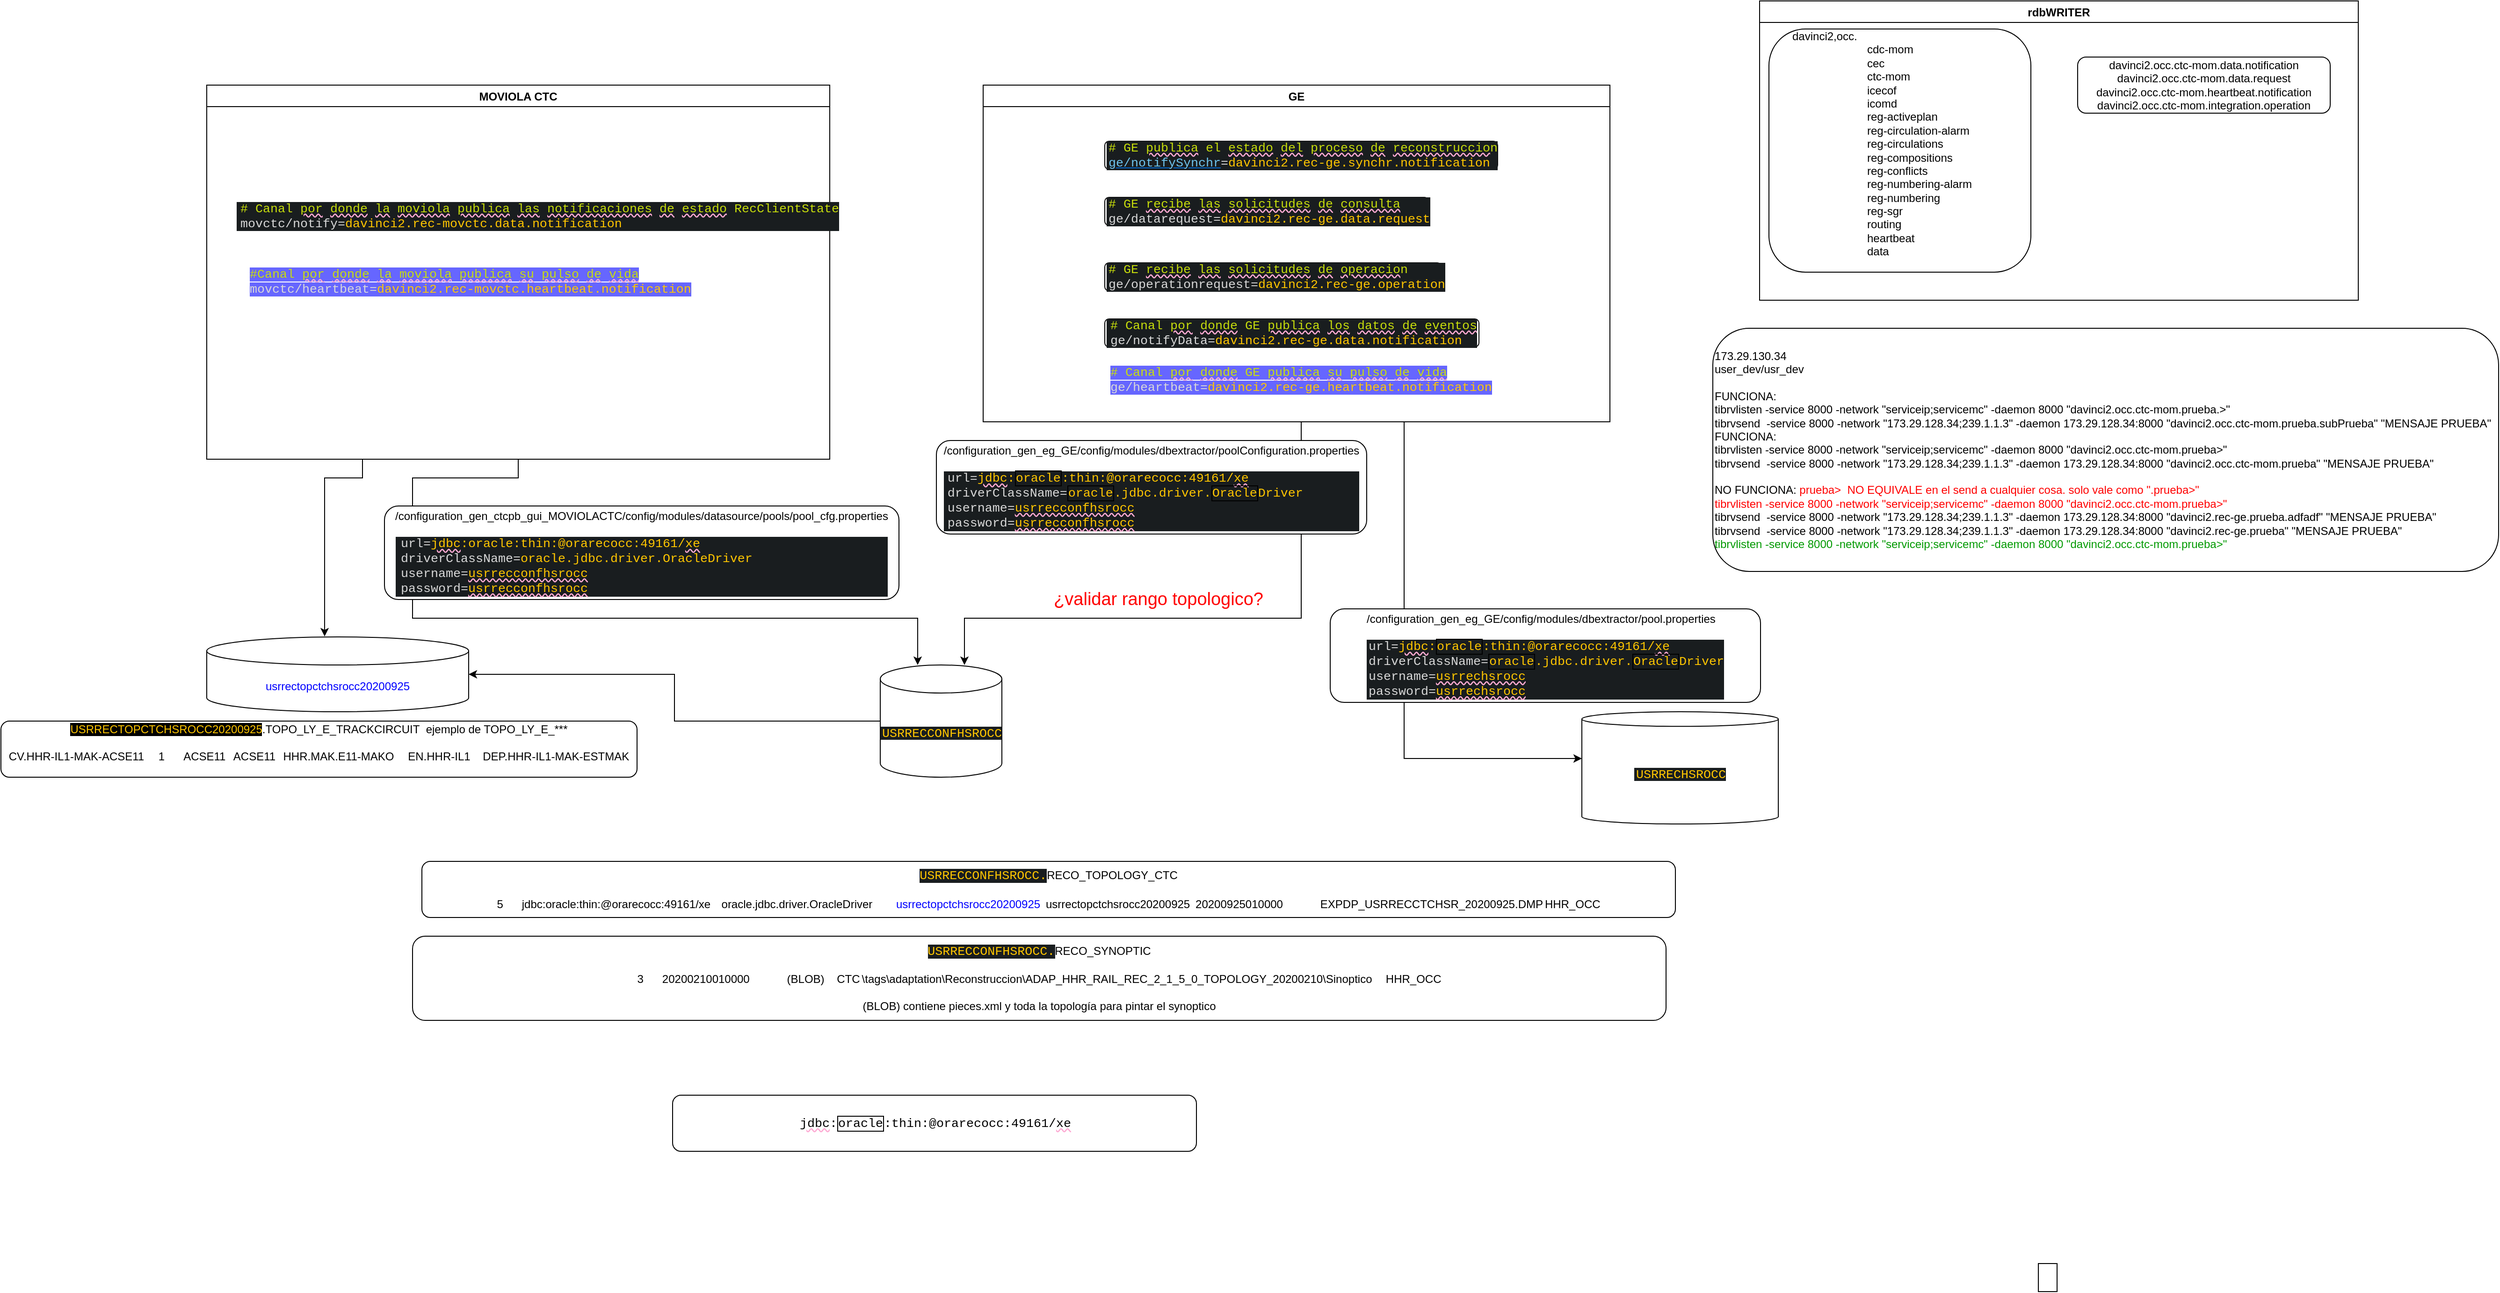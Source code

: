<mxfile version="24.0.5" type="github" pages="4">
  <diagram name="COTS" id="drJX8wcqLLmCFykuWYqo">
    <mxGraphModel dx="1646" dy="1591" grid="1" gridSize="10" guides="1" tooltips="1" connect="1" arrows="1" fold="1" page="1" pageScale="1" pageWidth="827" pageHeight="1169" math="0" shadow="0">
      <root>
        <mxCell id="0" />
        <mxCell id="1" parent="0" />
        <mxCell id="AtJOkKgc5_H_N_osKVQ6-18" style="edgeStyle=orthogonalEdgeStyle;rounded=0;orthogonalLoop=1;jettySize=auto;html=1;exitX=0.5;exitY=1;exitDx=0;exitDy=0;" parent="1" source="5A9sZiikYAsWxotL7YAm-14" target="AtJOkKgc5_H_N_osKVQ6-6" edge="1">
          <mxGeometry relative="1" as="geometry">
            <Array as="points">
              <mxPoint x="1320" y="370" />
              <mxPoint x="1320" y="730" />
            </Array>
          </mxGeometry>
        </mxCell>
        <mxCell id="AtJOkKgc5_H_N_osKVQ6-5" value="&lt;span style=&quot;color: rgb(0, 0, 255);&quot;&gt;usrrectopctchsrocc20200925&lt;/span&gt;" style="shape=cylinder3;whiteSpace=wrap;html=1;boundedLbl=1;backgroundOutline=1;size=15;" parent="1" vertex="1">
          <mxGeometry x="40" y="600" width="280" height="80" as="geometry" />
        </mxCell>
        <mxCell id="AtJOkKgc5_H_N_osKVQ6-6" value="&lt;span style=&quot;background-color:#191d1f;padding:0px 0px 0px 2px;&quot;&gt;&lt;span style=&quot;color: rgb(199, 205, 209); font-family: &amp;quot;Courier New&amp;quot;; font-size: 10pt; white-space: pre;&quot;&gt;&lt;span style=&quot;color:#d8d8d8;&quot;&gt;&lt;/span&gt;&lt;span style=&quot;color:#ffc600;&quot;&gt;USRRECHSROCC&lt;/span&gt;&lt;/span&gt;&lt;/span&gt;" style="shape=cylinder3;whiteSpace=wrap;html=1;boundedLbl=1;backgroundOutline=1;size=7.824;" parent="1" vertex="1">
          <mxGeometry x="1510" y="680" width="210" height="120" as="geometry" />
        </mxCell>
        <mxCell id="AtJOkKgc5_H_N_osKVQ6-7" value="&lt;span style=&quot;background-color:#191d1f;padding:0px 0px 0px 2px;&quot;&gt;&lt;span style=&quot;color: rgb(199, 205, 209); font-family: &amp;quot;Courier New&amp;quot;; font-size: 10pt; white-space: pre;&quot;&gt;&lt;span style=&quot;color:#d8d8d8;&quot;&gt;&lt;/span&gt;&lt;span style=&quot;color:#ffc600;&quot;&gt;USRRECCONFHSROCC&lt;/span&gt;&lt;/span&gt;&lt;/span&gt;" style="shape=cylinder3;whiteSpace=wrap;html=1;boundedLbl=1;backgroundOutline=1;size=15;" parent="1" vertex="1">
          <mxGeometry x="760" y="630" width="130" height="120" as="geometry" />
        </mxCell>
        <mxCell id="AtJOkKgc5_H_N_osKVQ6-19" style="edgeStyle=orthogonalEdgeStyle;rounded=0;orthogonalLoop=1;jettySize=auto;html=1;exitX=0.5;exitY=1;exitDx=0;exitDy=0;" parent="1" source="5A9sZiikYAsWxotL7YAm-14" target="AtJOkKgc5_H_N_osKVQ6-7" edge="1">
          <mxGeometry relative="1" as="geometry">
            <Array as="points">
              <mxPoint x="1210" y="370" />
              <mxPoint x="1210" y="580" />
              <mxPoint x="850" y="580" />
            </Array>
            <mxPoint x="1210" y="350" as="sourcePoint" />
          </mxGeometry>
        </mxCell>
        <mxCell id="5A9sZiikYAsWxotL7YAm-4" value="&lt;font color=&quot;#ff0000&quot; style=&quot;font-size: 19px;&quot;&gt;¿validar rango topologico?&lt;/font&gt;" style="edgeLabel;html=1;align=center;verticalAlign=middle;resizable=0;points=[];" vertex="1" connectable="0" parent="AtJOkKgc5_H_N_osKVQ6-19">
          <mxGeometry x="0.177" y="-3" relative="1" as="geometry">
            <mxPoint y="-17" as="offset" />
          </mxGeometry>
        </mxCell>
        <mxCell id="AtJOkKgc5_H_N_osKVQ6-20" style="edgeStyle=orthogonalEdgeStyle;rounded=0;orthogonalLoop=1;jettySize=auto;html=1;exitX=0.5;exitY=1;exitDx=0;exitDy=0;" parent="1" source="5A9sZiikYAsWxotL7YAm-15" target="AtJOkKgc5_H_N_osKVQ6-7" edge="1">
          <mxGeometry relative="1" as="geometry">
            <mxPoint x="520" y="790" as="targetPoint" />
            <Array as="points">
              <mxPoint x="260" y="430" />
              <mxPoint x="260" y="580" />
              <mxPoint x="800" y="580" />
            </Array>
          </mxGeometry>
        </mxCell>
        <mxCell id="AtJOkKgc5_H_N_osKVQ6-21" style="edgeStyle=orthogonalEdgeStyle;rounded=0;orthogonalLoop=1;jettySize=auto;html=1;entryX=0.45;entryY=-0.007;entryDx=0;entryDy=0;entryPerimeter=0;exitX=0.25;exitY=1;exitDx=0;exitDy=0;" parent="1" source="5A9sZiikYAsWxotL7YAm-15" target="AtJOkKgc5_H_N_osKVQ6-5" edge="1">
          <mxGeometry relative="1" as="geometry">
            <Array as="points">
              <mxPoint x="166" y="430" />
            </Array>
          </mxGeometry>
        </mxCell>
        <mxCell id="AtJOkKgc5_H_N_osKVQ6-22" value="&lt;pre&gt;&lt;span style=&quot;padding: 0px 0px 0px 2px;&quot;&gt;&lt;span style=&quot;font-family: &amp;quot;Courier New&amp;quot;; font-size: 10pt; white-space: pre;&quot;&gt;&lt;span style=&quot;text-decoration-line: underline; text-decoration-color: rgb(253, 170, 211); text-decoration-style: wavy;&quot;&gt;jdbc&lt;/span&gt;:&lt;span style=&quot;border: 1pt solid rgb(0, 0, 0);&quot;&gt;oracle&lt;/span&gt;:thin:@orarecocc:49161/&lt;span style=&quot;text-decoration-line: underline; text-decoration-color: rgb(253, 170, 211); text-decoration-style: wavy;&quot;&gt;xe&lt;/span&gt;&lt;/span&gt;&lt;/span&gt;&lt;/pre&gt;" style="rounded=1;whiteSpace=wrap;html=1;" parent="1" vertex="1">
          <mxGeometry x="538" y="1090" width="560" height="60" as="geometry" />
        </mxCell>
        <mxCell id="AtJOkKgc5_H_N_osKVQ6-23" value="&lt;span style=&quot;color: rgb(255, 198, 0); font-family: &amp;quot;Courier New&amp;quot;; font-size: 13.333px; white-space: pre; background-color: rgb(25, 29, 31);&quot;&gt;USRRECCONFHSROCC.&lt;/span&gt;RECO_TOPOLOGY_CTC&lt;div&gt;&lt;br&gt;&lt;/div&gt;&lt;div&gt;5&lt;span style=&quot;white-space:pre&quot;&gt;&#x9;&lt;/span&gt;jdbc:oracle:thin:@orarecocc:49161/xe&lt;span style=&quot;white-space:pre&quot;&gt;&#x9;&lt;/span&gt;oracle.jdbc.driver.OracleDriver&lt;span style=&quot;white-space:pre&quot;&gt;&#x9;&lt;/span&gt;&lt;font color=&quot;#0000ff&quot;&gt;usrrectopctchsrocc20200925&lt;/font&gt;&lt;span style=&quot;white-space:pre&quot;&gt;&#x9;&lt;/span&gt;usrrectopctchsrocc20200925&lt;span style=&quot;white-space:pre&quot;&gt;&#x9;&lt;/span&gt;20200925010000&lt;span style=&quot;white-space:pre&quot;&gt;&#x9;&#x9;&lt;/span&gt;EXPDP_USRRECCTCHSR_20200925.DMP&lt;span style=&quot;white-space:pre&quot;&gt;&#x9;&lt;/span&gt;HHR_OCC&lt;br&gt;&lt;/div&gt;" style="rounded=1;whiteSpace=wrap;html=1;" parent="1" vertex="1">
          <mxGeometry x="270" y="840" width="1340" height="60" as="geometry" />
        </mxCell>
        <mxCell id="AtJOkKgc5_H_N_osKVQ6-24" style="edgeStyle=orthogonalEdgeStyle;rounded=0;orthogonalLoop=1;jettySize=auto;html=1;entryX=1;entryY=0.5;entryDx=0;entryDy=0;entryPerimeter=0;" parent="1" source="AtJOkKgc5_H_N_osKVQ6-7" target="AtJOkKgc5_H_N_osKVQ6-5" edge="1">
          <mxGeometry relative="1" as="geometry" />
        </mxCell>
        <mxCell id="5A9sZiikYAsWxotL7YAm-1" value="&lt;div style=&quot;text-align: left;&quot;&gt;&lt;span style=&quot;background-color: initial;&quot;&gt;/configuration_gen_eg_GE/config/modules/dbextractor/pool.properties&lt;/span&gt;&lt;/div&gt;&lt;div style=&quot;text-align: left;&quot;&gt;&lt;span style=&quot;background-color: initial;&quot;&gt;&lt;br&gt;&lt;/span&gt;&lt;/div&gt;&lt;div&gt;&lt;div style=&quot;background-color:#191d1f;padding:0px 0px 0px 2px;&quot;&gt;&lt;div style=&quot;color: rgb(199, 205, 209); font-family: &amp;quot;Courier New&amp;quot;; font-size: 10pt; white-space: pre;&quot;&gt;&lt;p style=&quot;text-align: left; margin: 0px;&quot;&gt;&lt;span style=&quot;color:#d8d8d8;&quot;&gt;url=&lt;/span&gt;&lt;span style=&quot;color: rgb(255, 198, 0); text-decoration-line: underline; text-decoration-color: rgb(253, 170, 211); text-decoration-style: wavy;&quot;&gt;jdbc&lt;/span&gt;&lt;span style=&quot;color:#ffc600;&quot;&gt;:&lt;/span&gt;&lt;span style=&quot;color:#ffc600;border:solid 1pt #000000;&quot;&gt;oracle&lt;/span&gt;&lt;span style=&quot;color:#ffc600;&quot;&gt;:thin:@orarecocc:49161/&lt;/span&gt;&lt;span style=&quot;color: rgb(255, 198, 0); text-decoration-line: underline; text-decoration-color: rgb(253, 170, 211); text-decoration-style: wavy;&quot;&gt;xe&lt;/span&gt;&lt;/p&gt;&lt;p style=&quot;text-align: left; margin: 0px;&quot;&gt;&lt;span style=&quot;color:#d8d8d8;&quot;&gt;driverClassName=&lt;/span&gt;&lt;span style=&quot;color:#ffc600;border:solid 1pt #000000;&quot;&gt;oracle&lt;/span&gt;&lt;span style=&quot;color:#ffc600;&quot;&gt;.jdbc.driver.&lt;/span&gt;&lt;span style=&quot;color:#ffc600;border:solid 1pt #000000;&quot;&gt;Oracle&lt;/span&gt;&lt;span style=&quot;color:#ffc600;&quot;&gt;Driver&lt;/span&gt;&lt;/p&gt;&lt;p style=&quot;text-align: left; margin: 0px;&quot;&gt;&lt;span style=&quot;color:#d8d8d8;&quot;&gt;username=&lt;/span&gt;&lt;span style=&quot;color: rgb(255, 198, 0); text-decoration-line: underline; text-decoration-color: rgb(253, 170, 211); text-decoration-style: wavy;&quot;&gt;usrrechsrocc&lt;/span&gt;&lt;/p&gt;&lt;p style=&quot;text-align: left; margin: 0px;&quot;&gt;&lt;span style=&quot;color:#d8d8d8;&quot;&gt;password=&lt;/span&gt;&lt;span style=&quot;color: rgb(255, 198, 0); text-decoration-line: underline; text-decoration-color: rgb(253, 170, 211); text-decoration-style: wavy;&quot;&gt;usrrechsrocc&lt;/span&gt;&lt;/p&gt;&lt;p style=&quot;margin:0;&quot;&gt;&lt;/p&gt;&lt;/div&gt;&lt;/div&gt;&lt;/div&gt;" style="rounded=1;whiteSpace=wrap;html=1;" vertex="1" parent="1">
          <mxGeometry x="1241" y="570" width="460" height="100" as="geometry" />
        </mxCell>
        <mxCell id="5A9sZiikYAsWxotL7YAm-2" value="&lt;div style=&quot;text-align: left;&quot;&gt;&lt;span style=&quot;background-color: initial;&quot;&gt;/configuration_gen_eg_GE/config/modules/dbextractor/poolConfiguration.properties&lt;/span&gt;&lt;/div&gt;&lt;div style=&quot;text-align: left;&quot;&gt;&lt;span style=&quot;background-color: initial;&quot;&gt;&lt;br&gt;&lt;/span&gt;&lt;/div&gt;&lt;div&gt;&lt;div style=&quot;background-color:#191d1f;padding:0px 0px 0px 2px;&quot;&gt;&lt;div style=&quot;color: rgb(199, 205, 209); font-family: &amp;quot;Courier New&amp;quot;; font-size: 10pt; white-space: pre;&quot;&gt;&lt;div style=&quot;padding: 0px 0px 0px 2px;&quot;&gt;&lt;div style=&quot;font-size: 10pt;&quot;&gt;&lt;p style=&quot;text-align: left; margin: 0px;&quot;&gt;&lt;span style=&quot;color:#d8d8d8;&quot;&gt;url=&lt;/span&gt;&lt;span style=&quot;color: rgb(255, 198, 0); text-decoration-line: underline; text-decoration-color: rgb(253, 170, 211); text-decoration-style: wavy;&quot;&gt;jdbc&lt;/span&gt;&lt;span style=&quot;color:#ffc600;&quot;&gt;:&lt;/span&gt;&lt;span style=&quot;color:#ffc600;border:solid 1pt #000000;&quot;&gt;oracle&lt;/span&gt;&lt;span style=&quot;color:#ffc600;&quot;&gt;:thin:@orarecocc:49161/&lt;/span&gt;&lt;span style=&quot;color: rgb(255, 198, 0); text-decoration-line: underline; text-decoration-color: rgb(253, 170, 211); text-decoration-style: wavy;&quot;&gt;xe&lt;/span&gt;&lt;/p&gt;&lt;p style=&quot;text-align: left; margin: 0px;&quot;&gt;&lt;span style=&quot;color:#d8d8d8;&quot;&gt;driverClassName=&lt;/span&gt;&lt;span style=&quot;color:#ffc600;border:solid 1pt #000000;&quot;&gt;oracle&lt;/span&gt;&lt;span style=&quot;color:#ffc600;&quot;&gt;.jdbc.driver.&lt;/span&gt;&lt;span style=&quot;color:#ffc600;border:solid 1pt #000000;&quot;&gt;Oracle&lt;/span&gt;&lt;span style=&quot;color:#ffc600;&quot;&gt;Driver&lt;/span&gt;&lt;/p&gt;&lt;p style=&quot;text-align: left; margin: 0px;&quot;&gt;&lt;span style=&quot;color:#d8d8d8;&quot;&gt;username=&lt;/span&gt;&lt;span style=&quot;color: rgb(255, 198, 0); text-decoration-line: underline; text-decoration-color: rgb(253, 170, 211); text-decoration-style: wavy;&quot;&gt;usrrecconfhsrocc&lt;/span&gt;&lt;/p&gt;&lt;p style=&quot;text-align: left; margin: 0px;&quot;&gt;&lt;span style=&quot;color:#d8d8d8;&quot;&gt;password=&lt;/span&gt;&lt;span style=&quot;color: rgb(255, 198, 0); text-decoration-line: underline; text-decoration-color: rgb(253, 170, 211); text-decoration-style: wavy;&quot;&gt;usrrecconfhsrocc&lt;/span&gt;&lt;/p&gt;&lt;/div&gt;&lt;/div&gt;&lt;p style=&quot;margin:0;&quot;&gt;&lt;/p&gt;&lt;/div&gt;&lt;/div&gt;&lt;/div&gt;" style="rounded=1;whiteSpace=wrap;html=1;" vertex="1" parent="1">
          <mxGeometry x="820" y="390" width="460" height="100" as="geometry" />
        </mxCell>
        <mxCell id="5A9sZiikYAsWxotL7YAm-5" value="&lt;div style=&quot;text-align: left;&quot;&gt;/configuration_gen_ctcpb_gui_MOVIOLACTC/config/modules/datasource/pools/pool_cfg.properties&lt;br&gt;&lt;/div&gt;&lt;div style=&quot;text-align: left;&quot;&gt;&lt;span style=&quot;background-color: initial;&quot;&gt;&lt;br&gt;&lt;/span&gt;&lt;/div&gt;&lt;div&gt;&lt;div style=&quot;background-color:#191d1f;padding:0px 0px 0px 2px;&quot;&gt;&lt;div style=&quot;color: rgb(199, 205, 209); font-family: &amp;quot;Courier New&amp;quot;; font-size: 10pt; white-space: pre;&quot;&gt;&lt;div style=&quot;padding: 0px 0px 0px 2px;&quot;&gt;&lt;div style=&quot;font-size: 10pt;&quot;&gt;&lt;div style=&quot;padding: 0px 0px 0px 2px;&quot;&gt;&lt;div style=&quot;font-size: 10pt;&quot;&gt;&lt;p style=&quot;text-align: left; margin: 0px;&quot;&gt;&lt;span style=&quot;color:#d8d8d8;&quot;&gt;url=&lt;/span&gt;&lt;span style=&quot;color: rgb(255, 198, 0); text-decoration-line: underline; text-decoration-color: rgb(253, 170, 211); text-decoration-style: wavy;&quot;&gt;jdbc&lt;/span&gt;&lt;span style=&quot;color:#ffc600;&quot;&gt;:oracle:thin:@orarecocc:49161/&lt;/span&gt;&lt;span style=&quot;color: rgb(255, 198, 0); text-decoration-line: underline; text-decoration-color: rgb(253, 170, 211); text-decoration-style: wavy;&quot;&gt;xe&lt;/span&gt;&lt;/p&gt;&lt;p style=&quot;text-align: left; margin: 0px;&quot;&gt;&lt;span style=&quot;color:#d8d8d8;&quot;&gt;driverClassName=&lt;/span&gt;&lt;span style=&quot;color:#ffc600;&quot;&gt;oracle.jdbc.driver.OracleDriver&lt;/span&gt;&lt;/p&gt;&lt;p style=&quot;text-align: left; margin: 0px;&quot;&gt;&lt;span style=&quot;color:#d8d8d8;&quot;&gt;username=&lt;/span&gt;&lt;span style=&quot;color: rgb(255, 198, 0); text-decoration-line: underline; text-decoration-color: rgb(253, 170, 211); text-decoration-style: wavy;&quot;&gt;usrrecconfhsrocc&lt;/span&gt;&lt;/p&gt;&lt;p style=&quot;text-align: left; margin: 0px;&quot;&gt;&lt;span style=&quot;color:#d8d8d8;&quot;&gt;password=&lt;/span&gt;&lt;span style=&quot;color: rgb(255, 198, 0); text-decoration-line: underline; text-decoration-color: rgb(253, 170, 211); text-decoration-style: wavy;&quot;&gt;usrrecconfhsrocc&lt;/span&gt;&lt;/p&gt;&lt;/div&gt;&lt;/div&gt;&lt;/div&gt;&lt;/div&gt;&lt;p style=&quot;margin:0;&quot;&gt;&lt;/p&gt;&lt;/div&gt;&lt;/div&gt;&lt;/div&gt;" style="rounded=1;whiteSpace=wrap;html=1;" vertex="1" parent="1">
          <mxGeometry x="230" y="460" width="550" height="100" as="geometry" />
        </mxCell>
        <mxCell id="5A9sZiikYAsWxotL7YAm-6" value="&lt;span style=&quot;color: rgb(255, 198, 0); font-family: &amp;quot;Courier New&amp;quot;; font-size: 13.333px; white-space: pre; background-color: rgb(25, 29, 31);&quot;&gt;USRRECCONFHSROCC.&lt;/span&gt;RECO_SYNOPTIC&lt;div&gt;&lt;br&gt;&lt;/div&gt;&lt;div&gt;3&lt;span style=&quot;white-space:pre&quot;&gt;&#x9;&lt;/span&gt;20200210010000&lt;span style=&quot;white-space:pre&quot;&gt;&#x9;&#x9;&lt;/span&gt;(BLOB)&lt;span style=&quot;white-space:pre&quot;&gt;&#x9;&lt;/span&gt;CTC&lt;span style=&quot;white-space:pre&quot;&gt;&#x9;&lt;/span&gt;\tags\adaptation\Reconstruccion\ADAP_HHR_RAIL_REC_2_1_5_0_TOPOLOGY_20200210\Sinoptico&lt;span style=&quot;white-space:pre&quot;&gt;&#x9;&lt;/span&gt;HHR_OCC&lt;br&gt;&lt;/div&gt;&lt;div&gt;&lt;br&gt;&lt;/div&gt;&lt;div&gt;(BLOB) contiene pieces.xml y toda la topología para pintar el synoptico&lt;/div&gt;" style="rounded=1;whiteSpace=wrap;html=1;" vertex="1" parent="1">
          <mxGeometry x="260" y="920" width="1340" height="90" as="geometry" />
        </mxCell>
        <mxCell id="5A9sZiikYAsWxotL7YAm-7" value="&lt;span style=&quot;background-color: rgb(0, 0, 0);&quot;&gt;&lt;font color=&quot;#ffc600&quot;&gt;USRRECTOPCTCHSROCC20200925&lt;/font&gt;&lt;/span&gt;.TOPO_LY_E_TRACKCIRCUIT&amp;nbsp; ejemplo de TOPO_LY_E_***&lt;div&gt;&lt;br&gt;&lt;/div&gt;&lt;div&gt;CV.HHR-IL1-MAK-ACSE11&lt;span style=&quot;white-space:pre&quot;&gt;&#x9;&lt;/span&gt;1&lt;span style=&quot;white-space:pre&quot;&gt;&#x9;&lt;/span&gt;ACSE11&lt;span style=&quot;white-space:pre&quot;&gt;&#x9;&lt;/span&gt;ACSE11&lt;span style=&quot;white-space:pre&quot;&gt;&#x9;&lt;/span&gt;HHR.MAK.E11-MAKO&lt;span style=&quot;white-space:pre&quot;&gt;&#x9;&lt;/span&gt;EN.HHR-IL1&lt;span style=&quot;white-space:pre&quot;&gt;&#x9;&lt;/span&gt;DEP.HHR-IL1-MAK-ESTMAK&lt;br&gt;&lt;/div&gt;&lt;div&gt;&lt;br&gt;&lt;/div&gt;" style="rounded=1;whiteSpace=wrap;html=1;" vertex="1" parent="1">
          <mxGeometry x="-180" y="690" width="680" height="60" as="geometry" />
        </mxCell>
        <mxCell id="5A9sZiikYAsWxotL7YAm-14" value="GE" style="swimlane;" vertex="1" parent="1">
          <mxGeometry x="870" y="10" width="670" height="360" as="geometry" />
        </mxCell>
        <mxCell id="5A9sZiikYAsWxotL7YAm-9" value="&lt;div style=&quot;background-color:#191d1f;padding:0px 0px 0px 2px;&quot;&gt;&lt;div style=&quot;color: rgb(199, 205, 209); font-family: &amp;quot;Courier New&amp;quot;; font-size: 10pt; white-space: pre;&quot;&gt;&lt;p style=&quot;margin:0;&quot;&gt;&lt;span style=&quot;color:#c7dd0c;&quot;&gt;# &lt;/span&gt;&lt;span style=&quot;color:#c7dd0c;&quot;&gt;GE &lt;/span&gt;&lt;span style=&quot;color: rgb(199, 221, 12); text-decoration-line: underline; text-decoration-color: rgb(253, 170, 211); text-decoration-style: wavy;&quot;&gt;publica&lt;/span&gt;&lt;span style=&quot;color:#c7dd0c;&quot;&gt; el &lt;/span&gt;&lt;span style=&quot;color: rgb(199, 221, 12); text-decoration-line: underline; text-decoration-color: rgb(253, 170, 211); text-decoration-style: wavy;&quot;&gt;estado&lt;/span&gt;&lt;span style=&quot;color:#c7dd0c;&quot;&gt; &lt;/span&gt;&lt;span style=&quot;color: rgb(199, 221, 12); text-decoration-line: underline; text-decoration-color: rgb(253, 170, 211); text-decoration-style: wavy;&quot;&gt;del&lt;/span&gt;&lt;span style=&quot;color:#c7dd0c;&quot;&gt; &lt;/span&gt;&lt;span style=&quot;color: rgb(199, 221, 12); text-decoration-line: underline; text-decoration-color: rgb(253, 170, 211); text-decoration-style: wavy;&quot;&gt;proceso&lt;/span&gt;&lt;span style=&quot;color:#c7dd0c;&quot;&gt; &lt;/span&gt;&lt;span style=&quot;color: rgb(199, 221, 12); text-decoration-line: underline; text-decoration-color: rgb(253, 170, 211); text-decoration-style: wavy;&quot;&gt;de&lt;/span&gt;&lt;span style=&quot;color:#c7dd0c;&quot;&gt; &lt;/span&gt;&lt;span style=&quot;color: rgb(199, 221, 12); text-decoration-line: underline; text-decoration-color: rgb(253, 170, 211); text-decoration-style: wavy;&quot;&gt;reconstruccio&lt;/span&gt;&lt;span style=&quot;color:#c7dd0c;&quot;&gt;n&lt;/span&gt;&lt;/p&gt;&lt;p style=&quot;margin:0;&quot;&gt;&lt;span style=&quot;color: rgb(111, 197, 238); text-decoration-line: underline; text-decoration-style: solid; text-decoration-color: rgb(0, 102, 204);&quot;&gt;ge/notifySynchr&lt;/span&gt;&lt;span style=&quot;color:#d8d8d8;&quot;&gt;=&lt;/span&gt;&lt;span style=&quot;color:#ffc600;&quot;&gt;davinci2.rec-ge.synchr.notification&lt;/span&gt;&lt;/p&gt;&lt;/div&gt;&lt;/div&gt;" style="rounded=1;whiteSpace=wrap;html=1;align=left;" vertex="1" parent="5A9sZiikYAsWxotL7YAm-14">
          <mxGeometry x="130" y="60" width="420" height="30" as="geometry" />
        </mxCell>
        <mxCell id="5A9sZiikYAsWxotL7YAm-10" value="&lt;div style=&quot;background-color:#191d1f;padding:0px 0px 0px 2px;&quot;&gt;&lt;div style=&quot;color: rgb(199, 205, 209); font-family: &amp;quot;Courier New&amp;quot;; font-size: 10pt; white-space: pre;&quot;&gt;&lt;p style=&quot;margin:0;&quot;&gt;&lt;span style=&quot;font-size: 10pt; color: rgb(199, 221, 12);&quot;&gt;# &lt;/span&gt;&lt;span style=&quot;font-size: 10pt; color: rgb(199, 221, 12);&quot;&gt;GE &lt;/span&gt;&lt;span style=&quot;font-size: 10pt; color: rgb(199, 221, 12); text-decoration-line: underline; text-decoration-color: rgb(253, 170, 211); text-decoration-style: wavy;&quot;&gt;recibe&lt;/span&gt;&lt;span style=&quot;font-size: 10pt; color: rgb(199, 221, 12);&quot;&gt; &lt;/span&gt;&lt;span style=&quot;font-size: 10pt; color: rgb(199, 221, 12); text-decoration-line: underline; text-decoration-color: rgb(253, 170, 211); text-decoration-style: wavy;&quot;&gt;las&lt;/span&gt;&lt;span style=&quot;font-size: 10pt; color: rgb(199, 221, 12);&quot;&gt; &lt;/span&gt;&lt;span style=&quot;font-size: 10pt; color: rgb(199, 221, 12); text-decoration-line: underline; text-decoration-color: rgb(253, 170, 211); text-decoration-style: wavy;&quot;&gt;solicitudes&lt;/span&gt;&lt;span style=&quot;font-size: 10pt; color: rgb(199, 221, 12);&quot;&gt; &lt;/span&gt;&lt;span style=&quot;font-size: 10pt; color: rgb(199, 221, 12); text-decoration-line: underline; text-decoration-color: rgb(253, 170, 211); text-decoration-style: wavy;&quot;&gt;de&lt;/span&gt;&lt;span style=&quot;font-size: 10pt; color: rgb(199, 221, 12);&quot;&gt; &lt;/span&gt;&lt;span style=&quot;font-size: 10pt; color: rgb(199, 221, 12); text-decoration-line: underline; text-decoration-color: rgb(253, 170, 211); text-decoration-style: wavy;&quot;&gt;consulta&lt;/span&gt;&lt;br&gt;&lt;/p&gt;&lt;p style=&quot;margin:0;&quot;&gt;&lt;span style=&quot;color:#d8d8d8;&quot;&gt;ge/datarequest=&lt;/span&gt;&lt;span style=&quot;color:#ffc600;&quot;&gt;davinci2.rec-ge.data.request&lt;/span&gt;&lt;/p&gt;&lt;/div&gt;&lt;/div&gt;" style="rounded=1;whiteSpace=wrap;html=1;align=left;" vertex="1" parent="5A9sZiikYAsWxotL7YAm-14">
          <mxGeometry x="130" y="120" width="346" height="30" as="geometry" />
        </mxCell>
        <mxCell id="5A9sZiikYAsWxotL7YAm-11" value="&lt;div style=&quot;background-color:#191d1f;padding:0px 0px 0px 2px;&quot;&gt;&lt;div style=&quot;color: rgb(199, 205, 209); font-family: &amp;quot;Courier New&amp;quot;; font-size: 10pt; white-space: pre;&quot;&gt;&lt;p style=&quot;margin:0;&quot;&gt;&lt;span style=&quot;font-size: 10pt; color: rgb(199, 221, 12);&quot;&gt;# &lt;/span&gt;&lt;span style=&quot;font-size: 10pt; color: rgb(199, 221, 12);&quot;&gt;GE &lt;/span&gt;&lt;span style=&quot;font-size: 10pt; color: rgb(199, 221, 12); text-decoration-line: underline; text-decoration-color: rgb(253, 170, 211); text-decoration-style: wavy;&quot;&gt;recibe&lt;/span&gt;&lt;span style=&quot;font-size: 10pt; color: rgb(199, 221, 12);&quot;&gt; &lt;/span&gt;&lt;span style=&quot;font-size: 10pt; color: rgb(199, 221, 12); text-decoration-line: underline; text-decoration-color: rgb(253, 170, 211); text-decoration-style: wavy;&quot;&gt;las&lt;/span&gt;&lt;span style=&quot;font-size: 10pt; color: rgb(199, 221, 12);&quot;&gt; &lt;/span&gt;&lt;span style=&quot;font-size: 10pt; color: rgb(199, 221, 12); text-decoration-line: underline; text-decoration-color: rgb(253, 170, 211); text-decoration-style: wavy;&quot;&gt;solicitudes&lt;/span&gt;&lt;span style=&quot;font-size: 10pt; color: rgb(199, 221, 12);&quot;&gt; &lt;/span&gt;&lt;span style=&quot;font-size: 10pt; color: rgb(199, 221, 12); text-decoration-line: underline; text-decoration-color: rgb(253, 170, 211); text-decoration-style: wavy;&quot;&gt;de&lt;/span&gt;&lt;span style=&quot;font-size: 10pt; color: rgb(199, 221, 12);&quot;&gt; &lt;/span&gt;&lt;span style=&quot;font-size: 10pt; color: rgb(199, 221, 12); text-decoration-line: underline; text-decoration-color: rgb(253, 170, 211); text-decoration-style: wavy;&quot;&gt;operacio&lt;/span&gt;&lt;span style=&quot;font-size: 10pt; color: rgb(199, 221, 12);&quot;&gt;n&lt;/span&gt;&lt;br&gt;&lt;/p&gt;&lt;p style=&quot;margin:0;&quot;&gt;&lt;span style=&quot;color:#d8d8d8;&quot;&gt;ge/operationrequest&lt;/span&gt;&lt;span style=&quot;color:#d8d8d8;&quot;&gt;=&lt;/span&gt;&lt;span style=&quot;color:#ffc600;&quot;&gt;davinci2.rec-ge.operation&lt;/span&gt;&lt;/p&gt;&lt;/div&gt;&lt;/div&gt;" style="rounded=1;whiteSpace=wrap;html=1;align=left;" vertex="1" parent="5A9sZiikYAsWxotL7YAm-14">
          <mxGeometry x="130" y="190" width="360" height="30" as="geometry" />
        </mxCell>
        <mxCell id="5A9sZiikYAsWxotL7YAm-12" value="&lt;div style=&quot;background-color:#191d1f;padding:0px 0px 0px 2px;&quot;&gt;&lt;div style=&quot;color: rgb(199, 205, 209); font-family: &amp;quot;Courier New&amp;quot;; font-size: 10pt; white-space: pre;&quot;&gt;&lt;div style=&quot;padding: 0px 0px 0px 2px;&quot;&gt;&lt;div style=&quot;font-size: 10pt;&quot;&gt;&lt;p style=&quot;margin:0;&quot;&gt;&lt;span style=&quot;font-size: 10pt; color: rgb(199, 221, 12);&quot;&gt;# Canal &lt;/span&gt;&lt;span style=&quot;font-size: 10pt; color: rgb(199, 221, 12); text-decoration-line: underline; text-decoration-color: rgb(253, 170, 211); text-decoration-style: wavy;&quot;&gt;por&lt;/span&gt;&lt;span style=&quot;font-size: 10pt; color: rgb(199, 221, 12);&quot;&gt; &lt;/span&gt;&lt;span style=&quot;font-size: 10pt; color: rgb(199, 221, 12); text-decoration-line: underline; text-decoration-color: rgb(253, 170, 211); text-decoration-style: wavy;&quot;&gt;donde&lt;/span&gt;&lt;span style=&quot;font-size: 10pt; color: rgb(199, 221, 12);&quot;&gt; GE &lt;/span&gt;&lt;span style=&quot;font-size: 10pt; color: rgb(199, 221, 12); text-decoration-line: underline; text-decoration-color: rgb(253, 170, 211); text-decoration-style: wavy;&quot;&gt;publica&lt;/span&gt;&lt;span style=&quot;font-size: 10pt; color: rgb(199, 221, 12);&quot;&gt; &lt;/span&gt;&lt;span style=&quot;font-size: 10pt; color: rgb(199, 221, 12); text-decoration-line: underline; text-decoration-color: rgb(253, 170, 211); text-decoration-style: wavy;&quot;&gt;los&lt;/span&gt;&lt;span style=&quot;font-size: 10pt; color: rgb(199, 221, 12);&quot;&gt; &lt;/span&gt;&lt;span style=&quot;font-size: 10pt; color: rgb(199, 221, 12); text-decoration-line: underline; text-decoration-color: rgb(253, 170, 211); text-decoration-style: wavy;&quot;&gt;datos&lt;/span&gt;&lt;span style=&quot;font-size: 10pt; color: rgb(199, 221, 12);&quot;&gt; &lt;/span&gt;&lt;span style=&quot;font-size: 10pt; color: rgb(199, 221, 12); text-decoration-line: underline; text-decoration-color: rgb(253, 170, 211); text-decoration-style: wavy;&quot;&gt;de&lt;/span&gt;&lt;span style=&quot;font-size: 10pt; color: rgb(199, 221, 12);&quot;&gt; &lt;/span&gt;&lt;span style=&quot;font-size: 10pt; color: rgb(199, 221, 12); text-decoration-line: underline; text-decoration-color: rgb(253, 170, 211); text-decoration-style: wavy;&quot;&gt;eventos&lt;/span&gt;&lt;br&gt;&lt;/p&gt;&lt;p style=&quot;margin:0;&quot;&gt;&lt;span style=&quot;color:#d8d8d8;&quot;&gt;ge/notifyData=&lt;/span&gt;&lt;span style=&quot;color:#ffc600;&quot;&gt;davinci2.rec-ge.data.notification&lt;/span&gt;&lt;/p&gt;&lt;/div&gt;&lt;/div&gt;&lt;/div&gt;&lt;/div&gt;" style="rounded=1;whiteSpace=wrap;html=1;align=left;" vertex="1" parent="5A9sZiikYAsWxotL7YAm-14">
          <mxGeometry x="130" y="250" width="400" height="30" as="geometry" />
        </mxCell>
        <mxCell id="5A9sZiikYAsWxotL7YAm-13" value="&lt;div style=&quot;padding: 0px 0px 0px 2px;&quot;&gt;&lt;div style=&quot;color: rgb(199, 205, 209); font-family: &amp;quot;Courier New&amp;quot;; font-size: 10pt; white-space: pre;&quot;&gt;&lt;div style=&quot;padding: 0px 0px 0px 2px;&quot;&gt;&lt;div style=&quot;font-size: 10pt;&quot;&gt;&lt;p style=&quot;margin: 0px;&quot;&gt;&lt;span style=&quot;background-color: rgb(102, 102, 255);&quot;&gt;&lt;span style=&quot;font-size: 10pt; color: rgb(199, 221, 12);&quot;&gt;# Canal &lt;/span&gt;&lt;span style=&quot;font-size: 10pt; color: rgb(199, 221, 12); text-decoration-line: underline; text-decoration-color: rgb(253, 170, 211); text-decoration-style: wavy;&quot;&gt;por&lt;/span&gt;&lt;span style=&quot;font-size: 10pt; color: rgb(199, 221, 12);&quot;&gt; &lt;/span&gt;&lt;span style=&quot;font-size: 10pt; color: rgb(199, 221, 12); text-decoration-line: underline; text-decoration-color: rgb(253, 170, 211); text-decoration-style: wavy;&quot;&gt;donde&lt;/span&gt;&lt;span style=&quot;font-size: 10pt; color: rgb(199, 221, 12);&quot;&gt; GE &lt;/span&gt;&lt;span style=&quot;font-size: 10pt; color: rgb(199, 221, 12); text-decoration-line: underline; text-decoration-color: rgb(253, 170, 211); text-decoration-style: wavy;&quot;&gt;publica&lt;/span&gt;&lt;span style=&quot;font-size: 10pt; color: rgb(199, 221, 12);&quot;&gt; &lt;/span&gt;&lt;span style=&quot;font-size: 10pt; color: rgb(199, 221, 12); text-decoration-line: underline; text-decoration-color: rgb(253, 170, 211); text-decoration-style: wavy;&quot;&gt;su&lt;/span&gt;&lt;span style=&quot;font-size: 10pt; color: rgb(199, 221, 12);&quot;&gt; &lt;/span&gt;&lt;span style=&quot;font-size: 10pt; color: rgb(199, 221, 12); text-decoration-line: underline; text-decoration-color: rgb(253, 170, 211); text-decoration-style: wavy;&quot;&gt;pulso&lt;/span&gt;&lt;span style=&quot;font-size: 10pt; color: rgb(199, 221, 12);&quot;&gt; &lt;/span&gt;&lt;span style=&quot;font-size: 10pt; color: rgb(199, 221, 12); text-decoration-line: underline; text-decoration-color: rgb(253, 170, 211); text-decoration-style: wavy;&quot;&gt;de&lt;/span&gt;&lt;span style=&quot;font-size: 10pt; color: rgb(199, 221, 12);&quot;&gt; &lt;/span&gt;&lt;span style=&quot;font-size: 10pt; color: rgb(199, 221, 12); text-decoration-line: underline; text-decoration-color: rgb(253, 170, 211); text-decoration-style: wavy;&quot;&gt;vida&lt;/span&gt;&lt;br&gt;&lt;/span&gt;&lt;/p&gt;&lt;p style=&quot;margin: 0px;&quot;&gt;&lt;span style=&quot;background-color: rgb(102, 102, 255);&quot;&gt;&lt;span style=&quot;color: rgb(216, 216, 216);&quot;&gt;ge/heartbeat=&lt;/span&gt;&lt;span style=&quot;color: rgb(255, 198, 0);&quot;&gt;davinci2.rec-ge.heartbeat.notification&lt;/span&gt;&lt;/span&gt;&lt;/p&gt;&lt;/div&gt;&lt;/div&gt;&lt;/div&gt;&lt;/div&gt;" style="rounded=1;whiteSpace=wrap;html=1;align=left;strokeColor=none;" vertex="1" parent="5A9sZiikYAsWxotL7YAm-14">
          <mxGeometry x="130" y="300" width="420" height="30" as="geometry" />
        </mxCell>
        <mxCell id="5A9sZiikYAsWxotL7YAm-15" value="MOVIOLA CTC" style="swimlane;" vertex="1" parent="1">
          <mxGeometry x="40" y="10" width="666" height="400" as="geometry" />
        </mxCell>
        <mxCell id="AtJOkKgc5_H_N_osKVQ6-13" value="&lt;div style=&quot;background-color:#191d1f;padding:0px 0px 0px 2px;&quot;&gt;&lt;div style=&quot;color: rgb(199, 205, 209); font-family: &amp;quot;Courier New&amp;quot;; font-size: 10pt; white-space: pre;&quot;&gt;&lt;div style=&quot;padding: 0px 0px 0px 2px;&quot;&gt;&lt;div style=&quot;font-size: 10pt;&quot;&gt;&lt;p style=&quot;margin:0;&quot;&gt;&lt;span style=&quot;font-size: 10pt; color: rgb(199, 221, 12);&quot;&gt;# Canal &lt;/span&gt;&lt;span style=&quot;font-size: 10pt; color: rgb(199, 221, 12); text-decoration-line: underline; text-decoration-color: rgb(253, 170, 211); text-decoration-style: wavy;&quot;&gt;por&lt;/span&gt;&lt;span style=&quot;font-size: 10pt; color: rgb(199, 221, 12);&quot;&gt; &lt;/span&gt;&lt;span style=&quot;font-size: 10pt; color: rgb(199, 221, 12); text-decoration-line: underline; text-decoration-color: rgb(253, 170, 211); text-decoration-style: wavy;&quot;&gt;donde&lt;/span&gt;&lt;span style=&quot;font-size: 10pt; color: rgb(199, 221, 12);&quot;&gt; &lt;/span&gt;&lt;span style=&quot;font-size: 10pt; color: rgb(199, 221, 12); text-decoration-line: underline; text-decoration-color: rgb(253, 170, 211); text-decoration-style: wavy;&quot;&gt;la&lt;/span&gt;&lt;span style=&quot;font-size: 10pt; color: rgb(199, 221, 12);&quot;&gt; &lt;/span&gt;&lt;span style=&quot;font-size: 10pt; color: rgb(199, 221, 12); text-decoration-line: underline; text-decoration-color: rgb(253, 170, 211); text-decoration-style: wavy;&quot;&gt;moviola&lt;/span&gt;&lt;span style=&quot;font-size: 10pt; color: rgb(199, 221, 12);&quot;&gt; &lt;/span&gt;&lt;span style=&quot;font-size: 10pt; color: rgb(199, 221, 12); text-decoration-line: underline; text-decoration-color: rgb(253, 170, 211); text-decoration-style: wavy;&quot;&gt;publica&lt;/span&gt;&lt;span style=&quot;font-size: 10pt; color: rgb(199, 221, 12);&quot;&gt; &lt;/span&gt;&lt;span style=&quot;font-size: 10pt; color: rgb(199, 221, 12); text-decoration-line: underline; text-decoration-color: rgb(253, 170, 211); text-decoration-style: wavy;&quot;&gt;las&lt;/span&gt;&lt;span style=&quot;font-size: 10pt; color: rgb(199, 221, 12);&quot;&gt; &lt;/span&gt;&lt;span style=&quot;font-size: 10pt; color: rgb(199, 221, 12); text-decoration-line: underline; text-decoration-color: rgb(253, 170, 211); text-decoration-style: wavy;&quot;&gt;notificaciones&lt;/span&gt;&lt;span style=&quot;font-size: 10pt; color: rgb(199, 221, 12);&quot;&gt; &lt;/span&gt;&lt;span style=&quot;font-size: 10pt; color: rgb(199, 221, 12); text-decoration-line: underline; text-decoration-color: rgb(253, 170, 211); text-decoration-style: wavy;&quot;&gt;de&lt;/span&gt;&lt;span style=&quot;font-size: 10pt; color: rgb(199, 221, 12);&quot;&gt; &lt;/span&gt;&lt;span style=&quot;font-size: 10pt; color: rgb(199, 221, 12); text-decoration-line: underline; text-decoration-color: rgb(253, 170, 211); text-decoration-style: wavy;&quot;&gt;estado&lt;/span&gt;&lt;span style=&quot;font-size: 10pt; color: rgb(199, 221, 12);&quot;&gt; RecClientState&lt;/span&gt;&lt;br&gt;&lt;/p&gt;&lt;p style=&quot;margin:0;&quot;&gt;&lt;span style=&quot;color:#d8d8d8;&quot;&gt;movctc/notify=&lt;/span&gt;&lt;span style=&quot;color:#ffc600;&quot;&gt;davinci2.rec-movctc.data.notification&lt;/span&gt;&lt;/p&gt;&lt;/div&gt;&lt;/div&gt;&lt;/div&gt;&lt;/div&gt;" style="rounded=1;whiteSpace=wrap;html=1;align=left;" parent="5A9sZiikYAsWxotL7YAm-15" vertex="1">
          <mxGeometry x="30" y="140" width="686" as="geometry" />
        </mxCell>
        <mxCell id="AtJOkKgc5_H_N_osKVQ6-14" value="&lt;div style=&quot;padding: 0px 0px 0px 2px;&quot;&gt;&lt;div style=&quot;color: rgb(199, 205, 209); font-family: &amp;quot;Courier New&amp;quot;; font-size: 10pt; white-space: pre;&quot;&gt;&lt;div style=&quot;padding: 0px 0px 0px 2px;&quot;&gt;&lt;div style=&quot;font-size: 10pt;&quot;&gt;&lt;p style=&quot;margin: 0px;&quot;&gt;&lt;span style=&quot;background-color: rgb(102, 102, 255);&quot;&gt;&lt;span style=&quot;color: rgb(199, 221, 12);&quot;&gt;#Canal &lt;/span&gt;&lt;span style=&quot;color: rgb(199, 221, 12); text-decoration-line: underline; text-decoration-color: rgb(253, 170, 211); text-decoration-style: wavy;&quot;&gt;por&lt;/span&gt;&lt;span style=&quot;color: rgb(199, 221, 12);&quot;&gt; &lt;/span&gt;&lt;span style=&quot;color: rgb(199, 221, 12); text-decoration-line: underline; text-decoration-color: rgb(253, 170, 211); text-decoration-style: wavy;&quot;&gt;donde&lt;/span&gt;&lt;span style=&quot;color: rgb(199, 221, 12);&quot;&gt; &lt;/span&gt;&lt;span style=&quot;color: rgb(199, 221, 12); text-decoration-line: underline; text-decoration-color: rgb(253, 170, 211); text-decoration-style: wavy;&quot;&gt;la&lt;/span&gt;&lt;span style=&quot;color: rgb(199, 221, 12);&quot;&gt; &lt;/span&gt;&lt;span style=&quot;color: rgb(199, 221, 12); text-decoration-line: underline; text-decoration-color: rgb(253, 170, 211); text-decoration-style: wavy;&quot;&gt;moviola&lt;/span&gt;&lt;span style=&quot;color: rgb(199, 221, 12);&quot;&gt; &lt;/span&gt;&lt;span style=&quot;color: rgb(199, 221, 12); text-decoration-line: underline; text-decoration-color: rgb(253, 170, 211); text-decoration-style: wavy;&quot;&gt;publica&lt;/span&gt;&lt;span style=&quot;color: rgb(199, 221, 12);&quot;&gt; &lt;/span&gt;&lt;span style=&quot;color: rgb(199, 221, 12); text-decoration-line: underline; text-decoration-color: rgb(253, 170, 211); text-decoration-style: wavy;&quot;&gt;su&lt;/span&gt;&lt;span style=&quot;color: rgb(199, 221, 12);&quot;&gt; &lt;/span&gt;&lt;span style=&quot;color: rgb(199, 221, 12); text-decoration-line: underline; text-decoration-color: rgb(253, 170, 211); text-decoration-style: wavy;&quot;&gt;pulso&lt;/span&gt;&lt;span style=&quot;color: rgb(199, 221, 12);&quot;&gt; &lt;/span&gt;&lt;span style=&quot;color: rgb(199, 221, 12); text-decoration-line: underline; text-decoration-color: rgb(253, 170, 211); text-decoration-style: wavy;&quot;&gt;de&lt;/span&gt;&lt;span style=&quot;color: rgb(199, 221, 12);&quot;&gt; &lt;/span&gt;&lt;span style=&quot;color: rgb(199, 221, 12); text-decoration-line: underline; text-decoration-color: rgb(253, 170, 211); text-decoration-style: wavy;&quot;&gt;vida&lt;/span&gt;&lt;/span&gt;&lt;/p&gt;&lt;p style=&quot;margin: 0px;&quot;&gt;&lt;span style=&quot;background-color: rgb(102, 102, 255);&quot;&gt;&lt;span style=&quot;color: rgb(216, 216, 216);&quot;&gt;movctc/heartbeat=&lt;/span&gt;&lt;span style=&quot;color: rgb(255, 198, 0);&quot;&gt;davinci2.rec-movctc.heartbeat.notification&lt;/span&gt;&lt;/span&gt;&lt;/p&gt;&lt;/div&gt;&lt;/div&gt;&lt;/div&gt;&lt;/div&gt;" style="rounded=1;whiteSpace=wrap;html=1;align=left;strokeColor=none;" parent="5A9sZiikYAsWxotL7YAm-15" vertex="1">
          <mxGeometry x="40" y="190" width="489" height="40" as="geometry" />
        </mxCell>
        <mxCell id="5A9sZiikYAsWxotL7YAm-17" value="rdbWRITER" style="swimlane;" vertex="1" parent="1">
          <mxGeometry x="1700" y="-80" width="640" height="320" as="geometry" />
        </mxCell>
        <mxCell id="5A9sZiikYAsWxotL7YAm-18" value="&lt;div style=&quot;text-align: left;&quot;&gt;&lt;br&gt;&lt;/div&gt;" style="text;html=1;align=center;verticalAlign=middle;resizable=0;points=[];autosize=1;strokeColor=default;fillColor=none;" vertex="1" parent="5A9sZiikYAsWxotL7YAm-17">
          <mxGeometry x="298" y="1350" width="20" height="30" as="geometry" />
        </mxCell>
        <mxCell id="5A9sZiikYAsWxotL7YAm-19" value="&lt;div style=&quot;&quot;&gt;&lt;span style=&quot;background-color: initial;&quot;&gt;davinci2,occ.&lt;/span&gt;&lt;br&gt;&lt;/div&gt;&lt;blockquote style=&quot;margin: 0 0 0 40px; border: none; padding: 0px;&quot;&gt;&lt;blockquote style=&quot;margin: 0 0 0 40px; border: none; padding: 0px;&quot;&gt;&lt;div&gt;&lt;div style=&quot;&quot;&gt;cdc-mom&lt;/div&gt;&lt;/div&gt;&lt;/blockquote&gt;&lt;blockquote style=&quot;margin: 0 0 0 40px; border: none; padding: 0px;&quot;&gt;&lt;div&gt;&lt;div style=&quot;&quot;&gt;cec&lt;/div&gt;&lt;/div&gt;&lt;/blockquote&gt;&lt;blockquote style=&quot;margin: 0 0 0 40px; border: none; padding: 0px;&quot;&gt;&lt;div&gt;&lt;div style=&quot;&quot;&gt;ctc-mom&lt;/div&gt;&lt;/div&gt;&lt;/blockquote&gt;&lt;blockquote style=&quot;margin: 0 0 0 40px; border: none; padding: 0px;&quot;&gt;&lt;div&gt;&lt;div style=&quot;&quot;&gt;icecof&lt;/div&gt;&lt;/div&gt;&lt;/blockquote&gt;&lt;blockquote style=&quot;margin: 0 0 0 40px; border: none; padding: 0px;&quot;&gt;&lt;div&gt;&lt;div style=&quot;&quot;&gt;icomd&lt;/div&gt;&lt;/div&gt;&lt;/blockquote&gt;&lt;blockquote style=&quot;margin: 0 0 0 40px; border: none; padding: 0px;&quot;&gt;&lt;div&gt;&lt;div style=&quot;&quot;&gt;reg-activeplan&lt;/div&gt;&lt;/div&gt;&lt;/blockquote&gt;&lt;blockquote style=&quot;margin: 0 0 0 40px; border: none; padding: 0px;&quot;&gt;&lt;div&gt;&lt;div style=&quot;&quot;&gt;reg-circulation-alarm&lt;/div&gt;&lt;/div&gt;&lt;/blockquote&gt;&lt;blockquote style=&quot;margin: 0 0 0 40px; border: none; padding: 0px;&quot;&gt;&lt;div&gt;&lt;div style=&quot;&quot;&gt;reg-circulations&lt;/div&gt;&lt;/div&gt;&lt;/blockquote&gt;&lt;blockquote style=&quot;margin: 0 0 0 40px; border: none; padding: 0px;&quot;&gt;&lt;div&gt;&lt;div style=&quot;&quot;&gt;reg-compositions&lt;/div&gt;&lt;/div&gt;&lt;/blockquote&gt;&lt;blockquote style=&quot;margin: 0 0 0 40px; border: none; padding: 0px;&quot;&gt;&lt;div&gt;&lt;div style=&quot;&quot;&gt;reg-conflicts&lt;/div&gt;&lt;/div&gt;&lt;/blockquote&gt;&lt;blockquote style=&quot;margin: 0 0 0 40px; border: none; padding: 0px;&quot;&gt;&lt;div&gt;&lt;div style=&quot;&quot;&gt;reg-numbering-alarm&lt;/div&gt;&lt;/div&gt;&lt;/blockquote&gt;&lt;blockquote style=&quot;margin: 0 0 0 40px; border: none; padding: 0px;&quot;&gt;&lt;div&gt;&lt;div style=&quot;&quot;&gt;reg-numbering&lt;/div&gt;&lt;/div&gt;&lt;/blockquote&gt;&lt;blockquote style=&quot;margin: 0 0 0 40px; border: none; padding: 0px;&quot;&gt;&lt;div&gt;&lt;div style=&quot;&quot;&gt;reg-sgr&lt;/div&gt;&lt;/div&gt;&lt;/blockquote&gt;&lt;blockquote style=&quot;margin: 0 0 0 40px; border: none; padding: 0px;&quot;&gt;&lt;div&gt;&lt;div style=&quot;&quot;&gt;routing&lt;/div&gt;&lt;/div&gt;&lt;/blockquote&gt;&lt;blockquote style=&quot;margin: 0 0 0 40px; border: none; padding: 0px;&quot;&gt;&lt;div&gt;&lt;div style=&quot;&quot;&gt;heartbeat&lt;/div&gt;&lt;/div&gt;&lt;/blockquote&gt;&lt;blockquote style=&quot;margin: 0 0 0 40px; border: none; padding: 0px;&quot;&gt;&lt;div&gt;&lt;div style=&quot;&quot;&gt;data&lt;/div&gt;&lt;/div&gt;&lt;/blockquote&gt;&lt;/blockquote&gt;&lt;div&gt;&lt;div style=&quot;&quot;&gt;&lt;br style=&quot;text-wrap: nowrap;&quot;&gt;&lt;/div&gt;&lt;/div&gt;" style="rounded=1;whiteSpace=wrap;html=1;align=left;perimeterSpacing=0;spacingLeft=23;" vertex="1" parent="5A9sZiikYAsWxotL7YAm-17">
          <mxGeometry x="10" y="30" width="280" height="260" as="geometry" />
        </mxCell>
        <mxCell id="5A9sZiikYAsWxotL7YAm-20" value="&lt;div&gt;davinci2.occ.ctc-mom.data.notification&lt;/div&gt;&lt;div&gt;davinci2.occ.ctc-mom.data.request&lt;/div&gt;&lt;div&gt;davinci2.occ.ctc-mom.heartbeat.notification&lt;/div&gt;&lt;div&gt;davinci2.occ.ctc-mom.integration.operation&lt;/div&gt;" style="rounded=1;whiteSpace=wrap;html=1;" vertex="1" parent="5A9sZiikYAsWxotL7YAm-17">
          <mxGeometry x="340" y="60" width="270" height="60" as="geometry" />
        </mxCell>
        <mxCell id="5A9sZiikYAsWxotL7YAm-21" value="173.29.130.34&lt;div&gt;user_dev/usr_dev&lt;/div&gt;&lt;div&gt;&lt;br&gt;&lt;/div&gt;&lt;div&gt;FUNCIONA:&lt;/div&gt;&lt;div&gt;&lt;div&gt;tibrvlisten -service 8000 -network &quot;serviceip;servicemc&quot; -daemon 8000 &quot;davinci2.occ.ctc-mom.prueba.&amp;gt;&quot;&lt;/div&gt;&lt;/div&gt;&lt;div&gt;&lt;span style=&quot;background-color: initial;&quot;&gt;tibrvsend&amp;nbsp; -service 8000 -network &quot;173.29.128.34;239.1.1.3&quot; -daemon 173.29.128.34:8000 &quot;&lt;/span&gt;davinci2.occ.ctc-mom.prueba&lt;span style=&quot;background-color: initial;&quot;&gt;.subPrueba&quot; &quot;MENSAJE PRUEBA&quot;&lt;/span&gt;&lt;br&gt;&lt;/div&gt;&lt;div&gt;FUNCIONA:&lt;span style=&quot;background-color: initial;&quot;&gt;&lt;br&gt;&lt;/span&gt;&lt;/div&gt;&lt;div&gt;tibrvlisten -service 8000 -network &quot;serviceip;servicemc&quot; -daemon 8000 &quot;davinci2.occ.ctc-mom.prueba&amp;gt;&quot;&lt;span style=&quot;background-color: initial;&quot;&gt;&lt;br&gt;&lt;/span&gt;&lt;/div&gt;&lt;div&gt;tibrvsend&amp;nbsp; -service 8000 -network &quot;173.29.128.34;239.1.1.3&quot; -daemon 173.29.128.34:8000 &quot;davinci2.occ.ctc-mom.prueba&quot; &quot;MENSAJE PRUEBA&quot;&lt;br&gt;&lt;/div&gt;&lt;div&gt;&lt;br&gt;&lt;/div&gt;&lt;div&gt;NO FUNCIONA:&amp;nbsp;&lt;span style=&quot;color: rgb(255, 0, 0); background-color: initial;&quot;&gt;prueba&amp;gt;&amp;nbsp; NO EQUIVALE en el send a cualquier cosa. solo vale como &quot;.prueba&amp;gt;&quot;&lt;/span&gt;&lt;/div&gt;&lt;div&gt;&lt;font color=&quot;#ff0000&quot;&gt;tibrvlisten -service 8000 -network &quot;serviceip;servicemc&quot; -daemon 8000 &quot;davinci2.occ.ctc-mom.prueba&amp;gt;&quot;&lt;/font&gt;&lt;br&gt;&lt;/div&gt;&lt;div&gt;tibrvsend&amp;nbsp; -service 8000 -network &quot;173.29.128.34;239.1.1.3&quot; -daemon 173.29.128.34:8000 &quot;davinci2.rec-ge.prueba.adfadf&quot; &quot;MENSAJE PRUEBA&quot;&lt;br&gt;&lt;/div&gt;&lt;div&gt;tibrvsend&amp;nbsp; -service 8000 -network &quot;173.29.128.34;239.1.1.3&quot; -daemon 173.29.128.34:8000 &quot;davinci2.rec-ge.prueba&quot; &quot;MENSAJE PRUEBA&quot;&lt;br&gt;&lt;/div&gt;&lt;div&gt;&lt;font color=&quot;#009900&quot;&gt;tibrvlisten -service 8000 -network &quot;serviceip;servicemc&quot; -daemon 8000 &quot;davinci2.occ.ctc-mom.prueba&amp;gt;&quot;&amp;nbsp;&amp;nbsp;&lt;/font&gt;&lt;br&gt;&lt;/div&gt;" style="rounded=1;whiteSpace=wrap;html=1;align=left;" vertex="1" parent="1">
          <mxGeometry x="1650" y="270" width="840" height="260" as="geometry" />
        </mxCell>
      </root>
    </mxGraphModel>
  </diagram>
  <diagram id="T65MDseQnMiwYh86hHWJ" name="DimetronicCTCElementRecordClassParser">
    <mxGraphModel dx="1761" dy="802" grid="1" gridSize="10" guides="1" tooltips="1" connect="1" arrows="1" fold="1" page="1" pageScale="1" pageWidth="827" pageHeight="1169" math="0" shadow="0">
      <root>
        <mxCell id="0" />
        <mxCell id="1" parent="0" />
        <mxCell id="hbGdOo2C__Q1L7NtaoYQ-3" style="edgeStyle=orthogonalEdgeStyle;rounded=0;orthogonalLoop=1;jettySize=auto;html=1;curved=0;" parent="1" source="hbGdOo2C__Q1L7NtaoYQ-1" target="hbGdOo2C__Q1L7NtaoYQ-2" edge="1">
          <mxGeometry relative="1" as="geometry" />
        </mxCell>
        <mxCell id="hbGdOo2C__Q1L7NtaoYQ-4" value="&lt;span style=&quot;padding: 0px 0px 0px 2px;&quot;&gt;&lt;span style=&quot;font-family: &amp;quot;Courier New&amp;quot;; font-size: 10pt; white-space-collapse: preserve;&quot;&gt;parseRecordClass(&lt;/span&gt;&lt;/span&gt;&lt;font face=&quot;Courier New&quot;&gt;&lt;span style=&quot;font-size: 13.333px; white-space-collapse: preserve;&quot;&gt;nu.xom.Element)&lt;/span&gt;&lt;/font&gt;" style="edgeLabel;html=1;align=center;verticalAlign=middle;resizable=0;points=[];" parent="hbGdOo2C__Q1L7NtaoYQ-3" vertex="1" connectable="0">
          <mxGeometry x="-0.204" y="-2" relative="1" as="geometry">
            <mxPoint x="33" y="-12" as="offset" />
          </mxGeometry>
        </mxCell>
        <mxCell id="hbGdOo2C__Q1L7NtaoYQ-19" style="edgeStyle=orthogonalEdgeStyle;rounded=0;orthogonalLoop=1;jettySize=auto;html=1;curved=0;" parent="1" target="hbGdOo2C__Q1L7NtaoYQ-7" edge="1">
          <mxGeometry relative="1" as="geometry">
            <mxPoint x="600" y="490" as="sourcePoint" />
            <mxPoint x="350.004" y="400" as="targetPoint" />
            <Array as="points">
              <mxPoint x="600" y="480" />
            </Array>
          </mxGeometry>
        </mxCell>
        <mxCell id="hbGdOo2C__Q1L7NtaoYQ-20" value="&lt;span style=&quot;background-color:#191d1f;padding:0px 0px 0px 2px;&quot;&gt;&lt;span style=&quot;color: rgb(199, 205, 209); font-family: &amp;quot;Courier New&amp;quot;; font-size: 10pt; white-space-collapse: preserve;&quot;&gt;&lt;span style=&quot;color:#d8d8d8;&quot;&gt;&lt;/span&gt;&lt;span style=&quot;color:#d25252;&quot;&gt;Message&lt;/span&gt;&lt;span style=&quot;color:#d8d8d8;&quot;&gt;&amp;lt;&lt;/span&gt;&lt;span style=&quot;color: rgb(191, 164, 164); text-decoration-line: underline; text-decoration-color: rgb(244, 200, 45); text-decoration-style: wavy;&quot;&gt;SPIEvent&lt;/span&gt;&lt;span style=&quot;color:#d8d8d8;&quot;&gt;&amp;gt;&lt;/span&gt;&lt;/span&gt;&lt;/span&gt;" style="edgeLabel;html=1;align=center;verticalAlign=middle;resizable=0;points=[];" parent="hbGdOo2C__Q1L7NtaoYQ-19" vertex="1" connectable="0">
          <mxGeometry x="-0.38" y="-3" relative="1" as="geometry">
            <mxPoint x="-51" y="-7" as="offset" />
          </mxGeometry>
        </mxCell>
        <mxCell id="hbGdOo2C__Q1L7NtaoYQ-1" value="com.indra.davinci.messaging.movioladata.parser.notification.&lt;div&gt;RecordClassParser&lt;/div&gt;" style="shape=umlLifeline;perimeter=lifelinePerimeter;whiteSpace=wrap;html=1;container=1;dropTarget=0;collapsible=0;recursiveResize=0;outlineConnect=0;portConstraint=eastwest;newEdgeStyle={&quot;curved&quot;:0,&quot;rounded&quot;:0};" parent="1" vertex="1">
          <mxGeometry x="530" y="180" width="150" height="420" as="geometry" />
        </mxCell>
        <mxCell id="hbGdOo2C__Q1L7NtaoYQ-2" value="com.indra.davinci.messaging.movioladata.parser.notification.ctcelement.&lt;div&gt;DimetronicCTCElementRecordClassParser&lt;br&gt;&lt;/div&gt;" style="shape=umlLifeline;perimeter=lifelinePerimeter;whiteSpace=wrap;html=1;container=1;dropTarget=0;collapsible=0;recursiveResize=0;outlineConnect=0;portConstraint=eastwest;newEdgeStyle={&quot;curved&quot;:0,&quot;rounded&quot;:0};" parent="1" vertex="1">
          <mxGeometry x="750" y="110" width="150" height="410" as="geometry" />
        </mxCell>
        <mxCell id="hbGdOo2C__Q1L7NtaoYQ-6" style="edgeStyle=orthogonalEdgeStyle;rounded=0;orthogonalLoop=1;jettySize=auto;html=1;curved=0;" parent="1" source="hbGdOo2C__Q1L7NtaoYQ-5" target="hbGdOo2C__Q1L7NtaoYQ-7" edge="1">
          <mxGeometry relative="1" as="geometry">
            <Array as="points">
              <mxPoint x="180" y="260" />
              <mxPoint x="180" y="280" />
            </Array>
          </mxGeometry>
        </mxCell>
        <mxCell id="hbGdOo2C__Q1L7NtaoYQ-8" value="&lt;span style=&quot;background-color:#191d1f;padding:0px 0px 0px 2px;&quot;&gt;&lt;span style=&quot;color: rgb(199, 205, 209); font-family: &amp;quot;Courier New&amp;quot;; font-size: 10pt; white-space-collapse: preserve;&quot;&gt;&lt;span style=&quot;color:#d8d8d8;&quot;&gt;&lt;/span&gt;&lt;span style=&quot;color:#bed6ff;&quot;&gt;dispatchRecDataNotification&lt;/span&gt;&lt;span style=&quot;color:#d8d8d8;&quot;&gt;(&lt;/span&gt;&lt;span style=&quot;color:#d197d9;&quot;&gt;Map&lt;/span&gt;&lt;span style=&quot;color:#d8d8d8;&quot;&gt;&amp;lt;&lt;/span&gt;&lt;span style=&quot;color:#bfa4a4;&quot;&gt;String&lt;/span&gt;&lt;span style=&quot;color:#d8d8d8;&quot;&gt;, &lt;/span&gt;&lt;span style=&quot;color:#bfa4a4;&quot;&gt;String&lt;/span&gt;&lt;span style=&quot;color:#d8d8d8;&quot;&gt;&amp;gt; &lt;/span&gt;&lt;/span&gt;&lt;/span&gt;&lt;div&gt;&lt;span style=&quot;background-color:#191d1f;padding:0px 0px 0px 2px;&quot;&gt;&lt;span style=&quot;color: rgb(199, 205, 209); font-family: &amp;quot;Courier New&amp;quot;; font-size: 10pt; white-space-collapse: preserve;&quot;&gt;&lt;span style=&quot;color:#79abff;&quot;&gt;envelope&lt;/span&gt;&lt;span style=&quot;color:#d8d8d8;&quot;&gt;, &lt;/span&gt;&lt;/span&gt;&lt;/span&gt;&lt;/div&gt;&lt;div&gt;&lt;span style=&quot;background-color:#191d1f;padding:0px 0px 0px 2px;&quot;&gt;&lt;span style=&quot;color: rgb(199, 205, 209); font-family: &amp;quot;Courier New&amp;quot;; font-size: 10pt; white-space-collapse: preserve;&quot;&gt;&lt;span style=&quot;color:#d25252;&quot;&gt;String&lt;/span&gt;&lt;span style=&quot;color:#d8d8d8;&quot;&gt; &lt;/span&gt;&lt;span style=&quot;color:#79abff;&quot;&gt;xmlContent&lt;/span&gt;&lt;span style=&quot;color:#d8d8d8;&quot;&gt;)&lt;/span&gt;&lt;/span&gt;&lt;/span&gt;&lt;/div&gt;" style="edgeLabel;html=1;align=center;verticalAlign=middle;resizable=0;points=[];" parent="hbGdOo2C__Q1L7NtaoYQ-6" vertex="1" connectable="0">
          <mxGeometry x="0.3" y="2" relative="1" as="geometry">
            <mxPoint x="-57" y="-38" as="offset" />
          </mxGeometry>
        </mxCell>
        <mxCell id="hbGdOo2C__Q1L7NtaoYQ-5" value="com.indra.davinci.gui.movioladata.connector.mom.ge.callback.&lt;div&gt;RecDataCallback&lt;br&gt;&lt;/div&gt;" style="shape=umlLifeline;perimeter=lifelinePerimeter;whiteSpace=wrap;html=1;container=1;dropTarget=0;collapsible=0;recursiveResize=0;outlineConnect=0;portConstraint=eastwest;newEdgeStyle={&quot;curved&quot;:0,&quot;rounded&quot;:0};" parent="1" vertex="1">
          <mxGeometry x="-60" y="110" width="150" height="300" as="geometry" />
        </mxCell>
        <mxCell id="hbGdOo2C__Q1L7NtaoYQ-9" style="edgeStyle=orthogonalEdgeStyle;rounded=0;orthogonalLoop=1;jettySize=auto;html=1;curved=0;" parent="1" source="hbGdOo2C__Q1L7NtaoYQ-7" target="hbGdOo2C__Q1L7NtaoYQ-1" edge="1">
          <mxGeometry relative="1" as="geometry">
            <Array as="points">
              <mxPoint x="460" y="310" />
              <mxPoint x="460" y="310" />
            </Array>
          </mxGeometry>
        </mxCell>
        <mxCell id="hbGdOo2C__Q1L7NtaoYQ-10" value="&lt;span style=&quot;background-color:#191d1f;padding:0px 0px 0px 2px;&quot;&gt;&lt;span style=&quot;color: rgb(199, 205, 209); font-family: &amp;quot;Courier New&amp;quot;; font-size: 10pt; white-space-collapse: preserve;&quot;&gt;&lt;span style=&quot;color: rgb(216, 216, 216); background-color: rgb(47, 52, 54); text-decoration-line: underline; text-decoration-color: rgb(244, 200, 45); text-decoration-style: wavy;&quot;&gt;&lt;/span&gt;&lt;span style=&quot;color: rgb(190, 214, 255); background-color: rgb(47, 52, 54); text-decoration-line: underline; text-decoration-color: rgb(244, 200, 45); text-decoration-style: wavy;&quot;&gt;factory&lt;/span&gt;&lt;span style=&quot;color: rgb(216, 216, 216); background-color: rgb(47, 52, 54); text-decoration-line: underline; text-decoration-color: rgb(244, 200, 45); text-decoration-style: wavy;&quot;&gt;.&lt;/span&gt;&lt;span style=&quot;color: rgb(190, 214, 255); background-color: rgb(47, 52, 54); text-decoration-line: underline; text-decoration-color: rgb(244, 200, 45); text-decoration-style: wavy;&quot;&gt;parse&lt;/span&gt;&lt;span style=&quot;color: rgb(216, 216, 216); background-color: rgb(47, 52, 54); text-decoration-line: underline; text-decoration-color: rgb(244, 200, 45); text-decoration-style: wavy;&quot;&gt;(&lt;/span&gt;&lt;span style=&quot;color: rgb(121, 171, 255); background-color: rgb(47, 52, 54); text-decoration-line: underline; text-decoration-color: rgb(244, 200, 45); text-decoration-style: wavy;&quot;&gt;xmlContent&lt;/span&gt;&lt;span style=&quot;color: rgb(216, 216, 216); background-color: rgb(47, 52, 54); text-decoration-line: underline; text-decoration-color: rgb(244, 200, 45); text-decoration-style: wavy;&quot;&gt;)&lt;/span&gt;&lt;/span&gt;&lt;/span&gt;" style="edgeLabel;html=1;align=center;verticalAlign=middle;resizable=0;points=[];" parent="hbGdOo2C__Q1L7NtaoYQ-9" vertex="1" connectable="0">
          <mxGeometry x="-0.268" y="4" relative="1" as="geometry">
            <mxPoint x="30" y="-16" as="offset" />
          </mxGeometry>
        </mxCell>
        <mxCell id="hbGdOo2C__Q1L7NtaoYQ-18" value="Text" style="edgeLabel;html=1;align=center;verticalAlign=middle;resizable=0;points=[];" parent="hbGdOo2C__Q1L7NtaoYQ-9" vertex="1" connectable="0">
          <mxGeometry x="0.74" y="-1" relative="1" as="geometry">
            <mxPoint as="offset" />
          </mxGeometry>
        </mxCell>
        <mxCell id="hbGdOo2C__Q1L7NtaoYQ-22" style="edgeStyle=orthogonalEdgeStyle;rounded=0;orthogonalLoop=1;jettySize=auto;html=1;curved=0;" parent="1" edge="1">
          <mxGeometry relative="1" as="geometry">
            <mxPoint x="354.324" y="560" as="sourcePoint" />
            <mxPoint x="1174.5" y="560" as="targetPoint" />
            <Array as="points">
              <mxPoint x="770" y="560" />
              <mxPoint x="770" y="560" />
            </Array>
          </mxGeometry>
        </mxCell>
        <mxCell id="hbGdOo2C__Q1L7NtaoYQ-23" value="&lt;span style=&quot;background-color:#191d1f;padding:0px 0px 0px 2px;&quot;&gt;&lt;span style=&quot;color: rgb(199, 205, 209); font-family: &amp;quot;Courier New&amp;quot;; font-size: 10pt; white-space-collapse: preserve;&quot;&gt;&lt;span style=&quot;color:#d8d8d8;&quot;&gt;&lt;/span&gt;&lt;span style=&quot;color:#bed6ff;background-color:#414104;&quot;&gt;processEvent&lt;/span&gt;&lt;span style=&quot;color:#d8d8d8;&quot;&gt;(&lt;/span&gt;&lt;span style=&quot;color: rgb(210, 82, 82); text-decoration-line: underline; text-decoration-color: rgb(244, 200, 45); text-decoration-style: wavy;&quot;&gt;SPIEvent&lt;/span&gt;&lt;span style=&quot;color:#d8d8d8;&quot;&gt; &lt;/span&gt;&lt;span style=&quot;color:#79abff;&quot;&gt;event&lt;/span&gt;&lt;span style=&quot;color:#d8d8d8;&quot;&gt;)&lt;/span&gt;&lt;/span&gt;&lt;/span&gt;" style="edgeLabel;html=1;align=center;verticalAlign=middle;resizable=0;points=[];" parent="hbGdOo2C__Q1L7NtaoYQ-22" vertex="1" connectable="0">
          <mxGeometry x="-0.057" y="-2" relative="1" as="geometry">
            <mxPoint y="-22" as="offset" />
          </mxGeometry>
        </mxCell>
        <mxCell id="hbGdOo2C__Q1L7NtaoYQ-7" value="com.indra.davinci.gui.movioladata.connector.mom.ge.&lt;div&gt;EventManagerConnector&lt;br&gt;&lt;/div&gt;" style="shape=umlLifeline;perimeter=lifelinePerimeter;whiteSpace=wrap;html=1;container=1;dropTarget=0;collapsible=0;recursiveResize=0;outlineConnect=0;portConstraint=eastwest;newEdgeStyle={&quot;curved&quot;:0,&quot;rounded&quot;:0};" parent="1" vertex="1">
          <mxGeometry x="280" y="50" width="150" height="540" as="geometry" />
        </mxCell>
        <mxCell id="hbGdOo2C__Q1L7NtaoYQ-12" style="edgeStyle=orthogonalEdgeStyle;rounded=0;orthogonalLoop=1;jettySize=auto;html=1;curved=0;" parent="1" source="hbGdOo2C__Q1L7NtaoYQ-11" target="hbGdOo2C__Q1L7NtaoYQ-5" edge="1">
          <mxGeometry relative="1" as="geometry" />
        </mxCell>
        <mxCell id="hbGdOo2C__Q1L7NtaoYQ-13" value="&lt;span style=&quot;background-color:#191d1f;padding:0px 0px 0px 2px;&quot;&gt;&lt;span style=&quot;color: rgb(199, 205, 209); font-family: &amp;quot;Courier New&amp;quot;; font-size: 10pt; white-space-collapse: preserve;&quot;&gt;&lt;span style=&quot;color:#d8d8d8;&quot;&gt;&lt;/span&gt;&lt;span style=&quot;color:#bed6ff;&quot;&gt;update&lt;/span&gt;&lt;span style=&quot;color:#d8d8d8;&quot;&gt;(&lt;/span&gt;&lt;/span&gt;&lt;/span&gt;&lt;div&gt;&lt;span style=&quot;background-color:#191d1f;padding:0px 0px 0px 2px;&quot;&gt;&lt;span style=&quot;color: rgb(199, 205, 209); font-family: &amp;quot;Courier New&amp;quot;; font-size: 10pt; white-space-collapse: preserve;&quot;&gt;&lt;span style=&quot;color:#d25252;&quot;&gt;String&lt;/span&gt;&lt;span style=&quot;color:#d8d8d8;&quot;&gt; &lt;/span&gt;&lt;span style=&quot;color:#79abff;&quot;&gt;channelName&lt;/span&gt;&lt;span style=&quot;color:#d8d8d8;&quot;&gt;, &lt;/span&gt;&lt;/span&gt;&lt;/span&gt;&lt;/div&gt;&lt;div&gt;&lt;span style=&quot;background-color:#191d1f;padding:0px 0px 0px 2px;&quot;&gt;&lt;span style=&quot;color: rgb(199, 205, 209); font-family: &amp;quot;Courier New&amp;quot;; font-size: 10pt; white-space-collapse: preserve;&quot;&gt;&lt;span style=&quot;color:#d25252;&quot;&gt;MessageSpi&lt;/span&gt;&lt;span style=&quot;color:#d8d8d8;&quot;&gt; &lt;/span&gt;&lt;span style=&quot;color:#79abff;&quot;&gt;message&lt;/span&gt;&lt;span style=&quot;color:#d8d8d8;&quot;&gt;)&lt;/span&gt;&lt;/span&gt;&lt;/span&gt;&lt;/div&gt;" style="edgeLabel;html=1;align=center;verticalAlign=middle;resizable=0;points=[];" parent="hbGdOo2C__Q1L7NtaoYQ-12" vertex="1" connectable="0">
          <mxGeometry x="0.167" y="4" relative="1" as="geometry">
            <mxPoint x="-50" y="34" as="offset" />
          </mxGeometry>
        </mxCell>
        <mxCell id="hbGdOo2C__Q1L7NtaoYQ-11" value="&lt;span style=&quot;background-color:#1e2224;padding:0px 0px 0px 0px;&quot;&gt;&lt;span style=&quot;color: rgb(216, 220, 223); font-family: &amp;quot;Courier New&amp;quot;; font-size: 10pt; white-space: pre;&quot;&gt;com.indra.davinci.common.msg.process.subscriptions.&lt;/span&gt;&lt;/span&gt;&lt;div&gt;&lt;span style=&quot;background-color:#1e2224;padding:0px 0px 0px 0px;&quot;&gt;&lt;span style=&quot;color: rgb(216, 220, 223); font-family: &amp;quot;Courier New&amp;quot;; font-size: 10pt; white-space: pre;&quot;&gt;Subscription&lt;/span&gt;&lt;/span&gt;&lt;/div&gt;" style="shape=umlLifeline;perimeter=lifelinePerimeter;whiteSpace=wrap;html=1;container=1;dropTarget=0;collapsible=0;recursiveResize=0;outlineConnect=0;portConstraint=eastwest;newEdgeStyle={&quot;curved&quot;:0,&quot;rounded&quot;:0};participant=umlActor;" parent="1" vertex="1">
          <mxGeometry x="-280" y="50" width="20" height="300" as="geometry" />
        </mxCell>
        <mxCell id="hbGdOo2C__Q1L7NtaoYQ-15" value="create_SPECIFIC" style="html=1;points=[[0,0,0,0,5],[0,1,0,0,-5],[1,0,0,0,5],[1,1,0,0,-5]];perimeter=orthogonalPerimeter;outlineConnect=0;targetShapes=umlLifeline;portConstraint=eastwest;newEdgeStyle={&quot;curved&quot;:0,&quot;rounded&quot;:0};" parent="1" vertex="1">
          <mxGeometry x="897" y="330" width="103" height="80" as="geometry" />
        </mxCell>
        <mxCell id="hbGdOo2C__Q1L7NtaoYQ-16" value="dispatch" style="html=1;verticalAlign=bottom;endArrow=block;curved=0;rounded=0;entryX=0;entryY=0;entryDx=0;entryDy=5;" parent="1" target="hbGdOo2C__Q1L7NtaoYQ-15" edge="1">
          <mxGeometry relative="1" as="geometry">
            <mxPoint x="827" y="335" as="sourcePoint" />
          </mxGeometry>
        </mxCell>
        <mxCell id="hbGdOo2C__Q1L7NtaoYQ-17" value="return" style="html=1;verticalAlign=bottom;endArrow=open;dashed=1;endSize=8;curved=0;rounded=0;exitX=0;exitY=1;exitDx=0;exitDy=-5;" parent="1" source="hbGdOo2C__Q1L7NtaoYQ-15" edge="1">
          <mxGeometry relative="1" as="geometry">
            <mxPoint x="827" y="405" as="targetPoint" />
          </mxGeometry>
        </mxCell>
        <mxCell id="hbGdOo2C__Q1L7NtaoYQ-25" style="edgeStyle=orthogonalEdgeStyle;rounded=0;orthogonalLoop=1;jettySize=auto;html=1;curved=0;" parent="1" edge="1">
          <mxGeometry relative="1" as="geometry">
            <mxPoint x="1174.324" y="620" as="sourcePoint" />
            <mxPoint x="1414.5" y="620" as="targetPoint" />
          </mxGeometry>
        </mxCell>
        <mxCell id="hbGdOo2C__Q1L7NtaoYQ-26" value="&lt;span style=&quot;background-color:#191d1f;padding:0px 0px 0px 2px;&quot;&gt;&lt;span style=&quot;color: rgb(199, 205, 209); font-family: &amp;quot;Courier New&amp;quot;; font-size: 10pt; white-space-collapse: preserve;&quot;&gt;&lt;span style=&quot;color:#d8d8d8;&quot;&gt;&lt;/span&gt;&lt;span style=&quot;color:#bed6ff;&quot;&gt;processEventInPlay&lt;/span&gt;&lt;span style=&quot;color:#d8d8d8;&quot;&gt;(&lt;/span&gt;&lt;span style=&quot;color: rgb(210, 82, 82); text-decoration-line: underline; text-decoration-color: rgb(244, 200, 45); text-decoration-style: wavy;&quot;&gt;Event&lt;/span&gt;&lt;span style=&quot;color:#d8d8d8;&quot;&gt; &lt;/span&gt;&lt;span style=&quot;color:#79abff;&quot;&gt;event&lt;/span&gt;&lt;span style=&quot;color:#d8d8d8;&quot;&gt;)&lt;/span&gt;&lt;/span&gt;&lt;/span&gt;" style="edgeLabel;html=1;align=center;verticalAlign=middle;resizable=0;points=[];" parent="hbGdOo2C__Q1L7NtaoYQ-25" vertex="1" connectable="0">
          <mxGeometry x="-0.697" y="2" relative="1" as="geometry">
            <mxPoint x="49" y="-18" as="offset" />
          </mxGeometry>
        </mxCell>
        <mxCell id="hbGdOo2C__Q1L7NtaoYQ-21" value="&lt;div&gt;com.indra.davinci.gui.movioladata.mnginterfaces.impl.spi.&lt;/div&gt;&lt;div&gt;SPIOperationMoviolaDataRec&lt;br&gt;&lt;/div&gt;" style="shape=umlLifeline;perimeter=lifelinePerimeter;whiteSpace=wrap;html=1;container=1;dropTarget=0;collapsible=0;recursiveResize=0;outlineConnect=0;portConstraint=eastwest;newEdgeStyle={&quot;curved&quot;:0,&quot;rounded&quot;:0};" parent="1" vertex="1">
          <mxGeometry x="1100" y="115" width="150" height="555" as="geometry" />
        </mxCell>
        <mxCell id="hbGdOo2C__Q1L7NtaoYQ-24" value="&lt;div&gt;com.indra.davinci.gui.movioladata.process.rec.&lt;/div&gt;&lt;div&gt;RecProcess&lt;br&gt;&lt;/div&gt;" style="shape=umlLifeline;perimeter=lifelinePerimeter;whiteSpace=wrap;html=1;container=1;dropTarget=0;collapsible=0;recursiveResize=0;outlineConnect=0;portConstraint=eastwest;newEdgeStyle={&quot;curved&quot;:0,&quot;rounded&quot;:0};" parent="1" vertex="1">
          <mxGeometry x="1340" y="115" width="150" height="555" as="geometry" />
        </mxCell>
        <mxCell id="YC2yLzacvzYbL7FJjvji-1" value="com.indra.davinci.messaging.movioladata.data.&lt;div&gt;SPIEventType&lt;/div&gt;&lt;div&gt;&lt;br&gt;&lt;/div&gt;&lt;div&gt;&lt;br&gt;&lt;/div&gt;&lt;div&gt;&lt;span style=&quot;background-color:#191d1f;padding:0px 0px 0px 2px;&quot;&gt;&lt;span style=&quot;color: rgb(199, 205, 209); font-family: &amp;quot;Courier New&amp;quot;; font-size: 10pt; white-space: pre;&quot;&gt;&lt;span style=&quot;color:#d8d8d8;&quot;&gt;  &lt;/span&gt;&lt;span style=&quot;color:#8dcbe2;&quot;&gt;public&lt;/span&gt;&lt;span style=&quot;color:#d8d8d8;&quot;&gt; &lt;/span&gt;&lt;span style=&quot;color:#8dcbe2;&quot;&gt;static&lt;/span&gt;&lt;span style=&quot;color:#d8d8d8;&quot;&gt; &lt;/span&gt;&lt;span style=&quot;color:#8dcbe2;&quot;&gt;final&lt;/span&gt;&lt;span style=&quot;color:#d8d8d8;&quot;&gt; &lt;/span&gt;&lt;span style=&quot;color:#d25252;&quot;&gt;SPIEventType&lt;/span&gt;&lt;span style=&quot;color:#d8d8d8;&quot;&gt; &lt;/span&gt;&lt;span style=&quot;color:#efc090;&quot;&gt;CTCEVENT_FALLINGOBJECTS_DETECTOR&lt;/span&gt;&lt;span style=&quot;color:#d8d8d8;&quot;&gt; = &lt;/span&gt;&lt;span style=&quot;color:#8dcbe2;&quot;&gt;new&lt;/span&gt;&lt;span style=&quot;color:#d8d8d8;&quot;&gt; &lt;/span&gt;&lt;span style=&quot;color:#ffffff;&quot;&gt;SPIEventType&lt;/span&gt;&lt;span style=&quot;color:#d8d8d8;&quot;&gt;(&lt;/span&gt;&lt;span style=&quot;color:#ffc600;&quot;&gt;&quot;FallingObjectsDetector&quot;&lt;/span&gt;&lt;span style=&quot;color:#d8d8d8;&quot;&gt;);&lt;/span&gt;&lt;/span&gt;&lt;/span&gt;&lt;br&gt;&lt;/div&gt;&lt;div&gt;&lt;span style=&quot;background-color:#191d1f;padding:0px 0px 0px 2px;&quot;&gt;&lt;span style=&quot;padding: 0px 0px 0px 2px;&quot;&gt;&lt;span style=&quot;color: rgb(199, 205, 209); font-family: &amp;quot;Courier New&amp;quot;; font-size: 10pt; white-space: pre;&quot;&gt;&lt;span style=&quot;color:#d8d8d8;&quot;&gt;  &lt;/span&gt;&lt;span style=&quot;color:#8dcbe2;&quot;&gt;public&lt;/span&gt;&lt;span style=&quot;color:#d8d8d8;&quot;&gt; &lt;/span&gt;&lt;span style=&quot;color:#8dcbe2;&quot;&gt;static&lt;/span&gt;&lt;span style=&quot;color:#d8d8d8;&quot;&gt; &lt;/span&gt;&lt;span style=&quot;color:#8dcbe2;&quot;&gt;final&lt;/span&gt;&lt;span style=&quot;color:#d8d8d8;&quot;&gt; &lt;/span&gt;&lt;span style=&quot;color:#d25252;&quot;&gt;SPIEventType&lt;/span&gt;&lt;span style=&quot;color:#d8d8d8;&quot;&gt; &lt;/span&gt;&lt;span style=&quot;color:#efc090;background-color:#414104;&quot;&gt;CTCEVENT_CWD&lt;/span&gt;&lt;span style=&quot;color:#d8d8d8;&quot;&gt; = &lt;/span&gt;&lt;span style=&quot;color:#8dcbe2;&quot;&gt;new&lt;/span&gt;&lt;span style=&quot;color:#d8d8d8;&quot;&gt; &lt;/span&gt;&lt;span style=&quot;color:#ffffff;&quot;&gt;SPIEventType&lt;/span&gt;&lt;span style=&quot;color:#d8d8d8;&quot;&gt;(&lt;/span&gt;&lt;span style=&quot;color:#ffc600;&quot;&gt;&quot;CrossWindDetector&quot;&lt;/span&gt;&lt;span style=&quot;color:#d8d8d8;&quot;&gt;);&lt;/span&gt;&lt;/span&gt;&lt;/span&gt;&lt;span style=&quot;color: rgb(199, 205, 209); font-family: &amp;quot;Courier New&amp;quot;; font-size: 10pt; white-space: pre;&quot;&gt;&lt;span style=&quot;color:#d8d8d8;&quot;&gt;&lt;br&gt;&lt;/span&gt;&lt;/span&gt;&lt;/span&gt;&lt;/div&gt;&lt;div&gt;&lt;span style=&quot;font-family: &amp;quot;Courier New&amp;quot;; font-size: 10pt; white-space: pre; background-color: rgb(25, 29, 31); color: rgb(141, 203, 226);&quot;&gt;public&lt;/span&gt;&lt;span style=&quot;font-family: &amp;quot;Courier New&amp;quot;; font-size: 10pt; white-space: pre; background-color: rgb(25, 29, 31); color: rgb(216, 216, 216);&quot;&gt; &lt;/span&gt;&lt;span style=&quot;font-family: &amp;quot;Courier New&amp;quot;; font-size: 10pt; white-space: pre; background-color: rgb(25, 29, 31); color: rgb(141, 203, 226);&quot;&gt;static&lt;/span&gt;&lt;span style=&quot;font-family: &amp;quot;Courier New&amp;quot;; font-size: 10pt; white-space: pre; background-color: rgb(25, 29, 31); color: rgb(216, 216, 216);&quot;&gt; &lt;/span&gt;&lt;span style=&quot;font-family: &amp;quot;Courier New&amp;quot;; font-size: 10pt; white-space: pre; background-color: rgb(25, 29, 31); color: rgb(141, 203, 226);&quot;&gt;final&lt;/span&gt;&lt;span style=&quot;font-family: &amp;quot;Courier New&amp;quot;; font-size: 10pt; white-space: pre; background-color: rgb(25, 29, 31); color: rgb(216, 216, 216);&quot;&gt; &lt;/span&gt;&lt;span style=&quot;font-family: &amp;quot;Courier New&amp;quot;; font-size: 10pt; white-space: pre; color: rgb(210, 82, 82); background-color: rgb(65, 65, 4);&quot;&gt;SPIEventType&lt;/span&gt;&lt;span style=&quot;font-family: &amp;quot;Courier New&amp;quot;; font-size: 10pt; white-space: pre; background-color: rgb(25, 29, 31); color: rgb(216, 216, 216);&quot;&gt; &lt;/span&gt;&lt;span style=&quot;font-family: &amp;quot;Courier New&amp;quot;; font-size: 10pt; white-space: pre; background-color: rgb(25, 29, 31); color: rgb(239, 192, 144);&quot;&gt;CTCEVENT_HABD&lt;/span&gt;&lt;span style=&quot;font-family: &amp;quot;Courier New&amp;quot;; font-size: 10pt; white-space: pre; background-color: rgb(25, 29, 31); color: rgb(216, 216, 216);&quot;&gt; = &lt;/span&gt;&lt;span style=&quot;font-family: &amp;quot;Courier New&amp;quot;; font-size: 10pt; white-space: pre; background-color: rgb(25, 29, 31); color: rgb(141, 203, 226);&quot;&gt;new&lt;/span&gt;&lt;span style=&quot;font-family: &amp;quot;Courier New&amp;quot;; font-size: 10pt; white-space: pre; background-color: rgb(25, 29, 31); color: rgb(216, 216, 216);&quot;&gt; &lt;/span&gt;&lt;span style=&quot;font-family: &amp;quot;Courier New&amp;quot;; font-size: 10pt; white-space: pre; color: rgb(255, 255, 255); background-color: rgb(65, 65, 4);&quot;&gt;SPIEventType&lt;/span&gt;&lt;span style=&quot;font-family: &amp;quot;Courier New&amp;quot;; font-size: 10pt; white-space: pre; background-color: rgb(25, 29, 31); color: rgb(216, 216, 216);&quot;&gt;(&lt;/span&gt;&lt;span style=&quot;font-family: &amp;quot;Courier New&amp;quot;; font-size: 10pt; white-space: pre; background-color: rgb(25, 29, 31); color: rgb(255, 198, 0);&quot;&gt;&quot;HotBoxDetector&quot;&lt;/span&gt;&lt;span style=&quot;font-family: &amp;quot;Courier New&amp;quot;; font-size: 10pt; white-space: pre; background-color: rgb(25, 29, 31); color: rgb(216, 216, 216);&quot;&gt;);&lt;/span&gt;&lt;br&gt;&lt;/div&gt;&lt;div&gt;&lt;span style=&quot;color: rgb(255, 198, 0); font-family: &amp;quot;Courier New&amp;quot;; font-size: 10pt; white-space: pre; background-color: rgb(25, 29, 31);&quot;&gt;&lt;br&gt;&lt;/span&gt;&lt;/div&gt;&lt;div&gt;&lt;span style=&quot;color: rgb(255, 198, 0); font-family: &amp;quot;Courier New&amp;quot;; font-size: 13.333px; white-space: pre; background-color: rgb(25, 29, 31);&quot;&gt;FallingObjectsDetector&lt;/span&gt;&lt;span style=&quot;color: rgb(255, 198, 0); font-family: &amp;quot;Courier New&amp;quot;; font-size: 10pt; white-space: pre; background-color: rgb(25, 29, 31);&quot;&gt;&lt;br&gt;&lt;/span&gt;&lt;/div&gt;&lt;div&gt;&lt;span style=&quot;color: rgb(255, 198, 0); font-family: &amp;quot;Courier New&amp;quot;; font-size: 10pt; white-space: pre; background-color: rgb(25, 29, 31);&quot;&gt;CrossWindDetector&lt;/span&gt;&lt;br&gt;&lt;/div&gt;&lt;div&gt;&lt;span style=&quot;color: rgb(255, 198, 0); font-family: &amp;quot;Courier New&amp;quot;; font-size: 10pt; white-space: pre; background-color: rgb(25, 29, 31);&quot;&gt;HotBoxDetector&lt;/span&gt;&lt;br&gt;&lt;/div&gt;" style="rounded=1;whiteSpace=wrap;html=1;verticalAlign=top;" vertex="1" parent="1">
          <mxGeometry x="490" y="660" width="960" height="200" as="geometry" />
        </mxCell>
        <mxCell id="YC2yLzacvzYbL7FJjvji-5" value="" style="endArrow=none;html=1;rounded=0;exitX=0.477;exitY=-0.02;exitDx=0;exitDy=0;exitPerimeter=0;strokeWidth=6;endFill=0;startArrow=classic;startFill=1;" edge="1" parent="1" source="YC2yLzacvzYbL7FJjvji-1" target="hbGdOo2C__Q1L7NtaoYQ-15">
          <mxGeometry width="50" height="50" relative="1" as="geometry">
            <mxPoint x="940" y="580" as="sourcePoint" />
            <mxPoint x="990" y="530" as="targetPoint" />
          </mxGeometry>
        </mxCell>
      </root>
    </mxGraphModel>
  </diagram>
  <diagram id="z4xBztVJPkZ9wvqVAFcs" name="SynopticHABDStateAdapter">
    <mxGraphModel dx="1621" dy="682" grid="1" gridSize="10" guides="1" tooltips="1" connect="1" arrows="1" fold="1" page="1" pageScale="1" pageWidth="827" pageHeight="1169" math="0" shadow="0">
      <root>
        <mxCell id="0" />
        <mxCell id="1" parent="0" />
        <mxCell id="MwkV6WTu4K9woIgAqhW--1" value="com.indra.davinci.gui.synopticmodule.viewsynoptic.&lt;div&gt;SynopticView&lt;/div&gt;" style="shape=umlLifeline;perimeter=lifelinePerimeter;whiteSpace=wrap;html=1;container=1;dropTarget=0;collapsible=0;recursiveResize=0;outlineConnect=0;portConstraint=eastwest;newEdgeStyle={&quot;curved&quot;:0,&quot;rounded&quot;:0};" parent="1" vertex="1">
          <mxGeometry x="320" y="190" width="100" height="300" as="geometry" />
        </mxCell>
        <mxCell id="MwkV6WTu4K9woIgAqhW--7" value="com.indra.davinci.gui.synopticmodule.process.synoptic.&lt;div&gt;ViewFactoryProcess&lt;br&gt;&lt;/div&gt;" style="shape=umlLifeline;perimeter=lifelinePerimeter;whiteSpace=wrap;html=1;container=1;dropTarget=0;collapsible=0;recursiveResize=0;outlineConnect=0;portConstraint=eastwest;newEdgeStyle={&quot;curved&quot;:0,&quot;rounded&quot;:0};" parent="1" vertex="1">
          <mxGeometry x="80" y="200" width="100" height="300" as="geometry" />
        </mxCell>
        <mxCell id="MwkV6WTu4K9woIgAqhW--8" value="" style="html=1;points=[[0,0,0,0,5],[0,1,0,0,-5],[1,0,0,0,5],[1,1,0,0,-5]];perimeter=orthogonalPerimeter;outlineConnect=0;targetShapes=umlLifeline;portConstraint=eastwest;newEdgeStyle={&quot;curved&quot;:0,&quot;rounded&quot;:0};" parent="MwkV6WTu4K9woIgAqhW--7" vertex="1">
          <mxGeometry x="45" y="130" width="10" height="40" as="geometry" />
        </mxCell>
        <mxCell id="MwkV6WTu4K9woIgAqhW--9" value="task.run()" style="html=1;align=left;spacingLeft=2;endArrow=block;rounded=0;edgeStyle=orthogonalEdgeStyle;curved=0;rounded=0;" parent="MwkV6WTu4K9woIgAqhW--7" target="MwkV6WTu4K9woIgAqhW--8" edge="1">
          <mxGeometry relative="1" as="geometry">
            <mxPoint x="50" y="110" as="sourcePoint" />
            <Array as="points">
              <mxPoint x="80" y="140" />
            </Array>
          </mxGeometry>
        </mxCell>
        <mxCell id="MwkV6WTu4K9woIgAqhW--10" value="" style="html=1;points=[[0,0,0,0,5],[0,1,0,0,-5],[1,0,0,0,5],[1,1,0,0,-5]];perimeter=orthogonalPerimeter;outlineConnect=0;targetShapes=umlLifeline;portConstraint=eastwest;newEdgeStyle={&quot;curved&quot;:0,&quot;rounded&quot;:0};" parent="MwkV6WTu4K9woIgAqhW--7" vertex="1">
          <mxGeometry x="50" y="190" width="10" height="40" as="geometry" />
        </mxCell>
        <mxCell id="MwkV6WTu4K9woIgAqhW--11" value="&lt;span style=&quot;background-color:#191d1f;padding:0px 0px 0px 2px;&quot;&gt;&lt;span style=&quot;color: rgb(199, 205, 209); font-family: &amp;quot;Courier New&amp;quot;; font-size: 10pt; white-space-collapse: preserve;&quot;&gt;&lt;span style=&quot;color:#d8d8d8;background-color:#2f3436;&quot;&gt;&lt;/span&gt;&lt;span style=&quot;color:#ffffff;background-color:#2f3436;&quot;&gt;updateQueuedICTCData&lt;/span&gt;&lt;span style=&quot;color:#d8d8d8;background-color:#2f3436;&quot;&gt;();&lt;/span&gt;&lt;/span&gt;&lt;/span&gt;" style="html=1;align=left;spacingLeft=2;endArrow=block;rounded=0;edgeStyle=orthogonalEdgeStyle;curved=0;rounded=0;" parent="MwkV6WTu4K9woIgAqhW--7" target="MwkV6WTu4K9woIgAqhW--10" edge="1">
          <mxGeometry relative="1" as="geometry">
            <mxPoint x="55" y="170" as="sourcePoint" />
            <Array as="points">
              <mxPoint x="85" y="200" />
            </Array>
          </mxGeometry>
        </mxCell>
        <mxCell id="MwkV6WTu4K9woIgAqhW--12" style="edgeStyle=orthogonalEdgeStyle;rounded=0;orthogonalLoop=1;jettySize=auto;html=1;curved=0;" parent="1" target="MwkV6WTu4K9woIgAqhW--1" edge="1">
          <mxGeometry relative="1" as="geometry">
            <mxPoint x="140" y="420" as="sourcePoint" />
            <mxPoint x="310" y="420" as="targetPoint" />
            <Array as="points">
              <mxPoint x="140" y="421" />
            </Array>
          </mxGeometry>
        </mxCell>
        <mxCell id="MwkV6WTu4K9woIgAqhW--13" value="&lt;span style=&quot;background-color:#191d1f;padding:0px 0px 0px 2px;&quot;&gt;&lt;span style=&quot;color: rgb(199, 205, 209); font-family: &amp;quot;Courier New&amp;quot;; font-size: 10pt; white-space-collapse: preserve;&quot;&gt;&lt;span style=&quot;color:#d8d8d8;background-color:#2f3436;&quot;&gt;&lt;/span&gt;&lt;span style=&quot;color:#ffffff;background-color:#2f3436;&quot;&gt;updateICTCData&lt;/span&gt;&lt;span style=&quot;color:#d8d8d8;background-color:#2f3436;&quot;&gt;(&lt;/span&gt;&lt;span style=&quot;color:#79abff;background-color:#2f3436;&quot;&gt;data&lt;/span&gt;&lt;span style=&quot;color:#d8d8d8;background-color:#2f3436;&quot;&gt;);&lt;/span&gt;&lt;/span&gt;&lt;/span&gt;" style="edgeLabel;html=1;align=center;verticalAlign=middle;resizable=0;points=[];" parent="MwkV6WTu4K9woIgAqhW--12" vertex="1" connectable="0">
          <mxGeometry x="0.2" y="-1" relative="1" as="geometry">
            <mxPoint y="9" as="offset" />
          </mxGeometry>
        </mxCell>
        <mxCell id="MwkV6WTu4K9woIgAqhW--14" value="" style="html=1;points=[[0,0,0,0,5],[0,1,0,0,-5],[1,0,0,0,5],[1,1,0,0,-5]];perimeter=orthogonalPerimeter;outlineConnect=0;targetShapes=umlLifeline;portConstraint=eastwest;newEdgeStyle={&quot;curved&quot;:0,&quot;rounded&quot;:0};" parent="1" vertex="1">
          <mxGeometry x="420" y="430" width="10" height="80" as="geometry" />
        </mxCell>
        <mxCell id="MwkV6WTu4K9woIgAqhW--15" value="&lt;span style=&quot;background-color:#191d1f;padding:0px 0px 0px 2px;&quot;&gt;&lt;span style=&quot;color: rgb(199, 205, 209); font-family: &amp;quot;Courier New&amp;quot;; font-size: 10pt; white-space-collapse: preserve;&quot;&gt;&lt;span style=&quot;color:#d8d8d8;&quot;&gt;&lt;/span&gt;&lt;span style=&quot;color:#ffffff;background-color:#414104;&quot;&gt;updateICTCDataImpl&lt;/span&gt;&lt;/span&gt;&lt;/span&gt;" style="html=1;verticalAlign=bottom;endArrow=block;curved=0;rounded=0;entryX=0;entryY=0;entryDx=0;entryDy=5;" parent="1" target="MwkV6WTu4K9woIgAqhW--14" edge="1">
          <mxGeometry relative="1" as="geometry">
            <mxPoint x="370" y="435" as="sourcePoint" />
          </mxGeometry>
        </mxCell>
        <mxCell id="MwkV6WTu4K9woIgAqhW--22" style="edgeStyle=orthogonalEdgeStyle;rounded=0;orthogonalLoop=1;jettySize=auto;html=1;curved=0;" parent="1" source="MwkV6WTu4K9woIgAqhW--17" target="MwkV6WTu4K9woIgAqhW--21" edge="1">
          <mxGeometry relative="1" as="geometry">
            <Array as="points">
              <mxPoint x="530" y="730" />
              <mxPoint x="530" y="730" />
            </Array>
          </mxGeometry>
        </mxCell>
        <mxCell id="MwkV6WTu4K9woIgAqhW--23" value="&lt;span style=&quot;background-color:#191d1f;padding:0px 0px 0px 2px;&quot;&gt;&lt;span style=&quot;color: rgb(199, 205, 209); font-family: &amp;quot;Courier New&amp;quot;; font-size: 10pt; white-space-collapse: preserve;&quot;&gt;&lt;span style=&quot;color:#d8d8d8;&quot;&gt;&lt;/span&gt;&lt;span style=&quot;color:#bed6ff;background-color:#414104;&quot;&gt;updateState&lt;/span&gt;&lt;span style=&quot;color:#d8d8d8;&quot;&gt;(&lt;/span&gt;&lt;span style=&quot;color:#3eabe6;&quot;&gt;LayerElement&lt;/span&gt;&lt;span style=&quot;color:#d8d8d8;&quot;&gt; &lt;/span&gt;&lt;span style=&quot;color:#79abff;&quot;&gt;habdElement&lt;/span&gt;&lt;span style=&quot;color:#d8d8d8;&quot;&gt;, &lt;/span&gt;&lt;span style=&quot;color:#d25252;&quot;&gt;HotAxleBearingDetector&lt;/span&gt;&lt;span style=&quot;color:#d8d8d8;&quot;&gt; &lt;/span&gt;&lt;span style=&quot;color:#79abff;&quot;&gt;habd&lt;/span&gt;&lt;span style=&quot;color:#d8d8d8;&quot;&gt;)&lt;/span&gt;&lt;/span&gt;&lt;/span&gt;" style="edgeLabel;html=1;align=center;verticalAlign=middle;resizable=0;points=[];" parent="MwkV6WTu4K9woIgAqhW--22" vertex="1" connectable="0">
          <mxGeometry x="-0.144" y="-1" relative="1" as="geometry">
            <mxPoint x="52" y="-21" as="offset" />
          </mxGeometry>
        </mxCell>
        <mxCell id="MwkV6WTu4K9woIgAqhW--17" value="" style="html=1;points=[[0,0,0,0,5],[0,1,0,0,-5],[1,0,0,0,5],[1,1,0,0,-5]];perimeter=orthogonalPerimeter;outlineConnect=0;targetShapes=umlLifeline;portConstraint=eastwest;newEdgeStyle={&quot;curved&quot;:0,&quot;rounded&quot;:0};" parent="1" vertex="1">
          <mxGeometry x="420" y="490" width="10" height="290" as="geometry" />
        </mxCell>
        <mxCell id="MwkV6WTu4K9woIgAqhW--18" value="update&amp;lt;SPECIFICSTATE&amp;gt;" style="html=1;align=left;spacingLeft=2;endArrow=block;rounded=0;edgeStyle=orthogonalEdgeStyle;curved=0;rounded=0;" parent="1" target="MwkV6WTu4K9woIgAqhW--17" edge="1">
          <mxGeometry relative="1" as="geometry">
            <mxPoint x="425" y="470" as="sourcePoint" />
            <Array as="points">
              <mxPoint x="455" y="500" />
            </Array>
          </mxGeometry>
        </mxCell>
        <mxCell id="MwkV6WTu4K9woIgAqhW--19" value="&lt;div&gt;updateObjectDtectorState(FallingObjectsDetector)&lt;/div&gt;&lt;div&gt;updatecCrossWindDetectorState(CrossWindDetector)&lt;/div&gt;&lt;div&gt;updateHotAxleBearingDetectorState(HotAxleBearingDetector)&lt;/div&gt;" style="rounded=1;whiteSpace=wrap;html=1;" parent="1" vertex="1">
          <mxGeometry x="450" y="500" width="360" height="60" as="geometry" />
        </mxCell>
        <mxCell id="MwkV6WTu4K9woIgAqhW--20" value="&lt;div style=&quot;background-color:#191d1f;padding:0px 0px 0px 2px;&quot;&gt;&lt;div style=&quot;color: rgb(199, 205, 209); font-family: &amp;quot;Courier New&amp;quot;; font-size: 10pt; white-space: pre;&quot;&gt;&lt;p style=&quot;margin:0;&quot;&gt;&lt;span style=&quot;color:#d8d8d8;&quot;&gt; &lt;/span&gt;&lt;span style=&quot;color:#bed6ff;&quot;&gt;data&lt;/span&gt;&lt;span style=&quot;color:#d8d8d8;&quot;&gt;.&lt;/span&gt;&lt;span style=&quot;color:#ffffff;&quot;&gt;getAdapterManager&lt;/span&gt;&lt;span style=&quot;color:#d8d8d8;&quot;&gt;().&lt;/span&gt;&lt;span style=&quot;color:#ffffff;&quot;&gt;updateHABDetectorState&lt;/span&gt;&lt;span style=&quot;color:#d8d8d8;&quot;&gt;(&lt;/span&gt;&lt;/p&gt;&lt;p style=&quot;margin:0;&quot;&gt;&lt;span style=&quot;color:#d8d8d8;&quot;&gt;                &lt;/span&gt;&lt;span style=&quot;color:#bed6ff;&quot;&gt;view&lt;/span&gt;&lt;span style=&quot;color:#d8d8d8;&quot;&gt;.&lt;/span&gt;&lt;span style=&quot;color:#ffffff;&quot;&gt;getLayer&lt;/span&gt;&lt;span style=&quot;color:#d8d8d8;&quot;&gt;(&lt;/span&gt;&lt;span style=&quot;color:#efc090;&quot;&gt;LAYER_FALLING_OBJECTS_DETECTOR&lt;/span&gt;&lt;span style=&quot;color:#d8d8d8;&quot;&gt;).&lt;/span&gt;&lt;span style=&quot;color:#ffffff;&quot;&gt;getLayerElement&lt;/span&gt;&lt;span style=&quot;color:#d8d8d8;&quot;&gt;(&lt;/span&gt;&lt;span style=&quot;color:#79abff;&quot;&gt;habd&lt;/span&gt;&lt;span style=&quot;color:#d8d8d8;&quot;&gt;.&lt;/span&gt;&lt;span style=&quot;color:#ffffff;&quot;&gt;getId&lt;/span&gt;&lt;span style=&quot;color:#d8d8d8;&quot;&gt;()), &lt;/span&gt;&lt;span style=&quot;color:#79abff;&quot;&gt;habd&lt;/span&gt;&lt;span style=&quot;color:#d8d8d8;&quot;&gt;);&lt;/span&gt;&lt;/p&gt;&lt;/div&gt;&lt;/div&gt;" style="rounded=1;whiteSpace=wrap;html=1;align=left;" parent="1" vertex="1">
          <mxGeometry x="460" y="585" width="850" height="60" as="geometry" />
        </mxCell>
        <mxCell id="MwkV6WTu4K9woIgAqhW--21" value="com.indra.davinci.gui.synopticmodule.viewsynoptic.process.adapter.&lt;div&gt;SynopticHABDStateAdapter&lt;br&gt;&lt;/div&gt;" style="shape=umlLifeline;perimeter=lifelinePerimeter;whiteSpace=wrap;html=1;container=1;dropTarget=0;collapsible=0;recursiveResize=0;outlineConnect=0;portConstraint=eastwest;newEdgeStyle={&quot;curved&quot;:0,&quot;rounded&quot;:0};" parent="1" vertex="1">
          <mxGeometry x="890" y="285" width="100" height="495" as="geometry" />
        </mxCell>
      </root>
    </mxGraphModel>
  </diagram>
  <diagram id="eLt68GiDhOj6pJiRGuA8" name="ALARMAS">
    <mxGraphModel dx="1621" dy="682" grid="1" gridSize="10" guides="1" tooltips="1" connect="1" arrows="1" fold="1" page="1" pageScale="1" pageWidth="827" pageHeight="1169" math="0" shadow="0">
      <root>
        <mxCell id="0" />
        <mxCell id="1" parent="0" />
        <mxCell id="6hJ08A8WCHV0k2GTl1ex-3" value="com.indra.davinci.gui.synopticmodule.viewsynoptic.&lt;div&gt;SynopticView&lt;/div&gt;" style="shape=umlLifeline;perimeter=lifelinePerimeter;whiteSpace=wrap;html=1;container=1;dropTarget=0;collapsible=0;recursiveResize=0;outlineConnect=0;portConstraint=eastwest;newEdgeStyle={&quot;curved&quot;:0,&quot;rounded&quot;:0};" vertex="1" parent="1">
          <mxGeometry x="890" y="300" width="100" height="350" as="geometry" />
        </mxCell>
        <mxCell id="6hJ08A8WCHV0k2GTl1ex-4" value="" style="html=1;points=[[0,0,0,0,5],[0,1,0,0,-5],[1,0,0,0,5],[1,1,0,0,-5]];perimeter=orthogonalPerimeter;outlineConnect=0;targetShapes=umlLifeline;portConstraint=eastwest;newEdgeStyle={&quot;curved&quot;:0,&quot;rounded&quot;:0};" vertex="1" parent="6hJ08A8WCHV0k2GTl1ex-3">
          <mxGeometry x="45" y="110" width="10" height="80" as="geometry" />
        </mxCell>
        <mxCell id="6hJ08A8WCHV0k2GTl1ex-18" value="" style="html=1;points=[[0,0,0,0,5],[0,1,0,0,-5],[1,0,0,0,5],[1,1,0,0,-5]];perimeter=orthogonalPerimeter;outlineConnect=0;targetShapes=umlLifeline;portConstraint=eastwest;newEdgeStyle={&quot;curved&quot;:0,&quot;rounded&quot;:0};" vertex="1" parent="6hJ08A8WCHV0k2GTl1ex-3">
          <mxGeometry x="45" y="265" width="10" height="85" as="geometry" />
        </mxCell>
        <mxCell id="6hJ08A8WCHV0k2GTl1ex-19" value="&lt;span style=&quot;font-family: &amp;quot;Courier New&amp;quot;; font-size: 13.333px; white-space-collapse: preserve; background-color: rgb(25, 29, 31); color: rgb(255, 255, 255);&quot;&gt;updateDepartmentState&lt;/span&gt;&lt;span style=&quot;font-family: &amp;quot;Courier New&amp;quot;; font-size: 13.333px; white-space-collapse: preserve; background-color: rgb(25, 29, 31); color: rgb(216, 216, 216);&quot;&gt;((&lt;/span&gt;&lt;span style=&quot;font-family: &amp;quot;Courier New&amp;quot;; font-size: 13.333px; white-space-collapse: preserve; background-color: rgb(25, 29, 31); color: rgb(210, 82, 82);&quot;&gt;Department&lt;/span&gt;&lt;span style=&quot;font-family: &amp;quot;Courier New&amp;quot;; font-size: 13.333px; white-space-collapse: preserve; background-color: rgb(25, 29, 31); color: rgb(216, 216, 216);&quot;&gt;) &lt;/span&gt;&lt;span style=&quot;font-family: &amp;quot;Courier New&amp;quot;; font-size: 13.333px; white-space-collapse: preserve; background-color: rgb(25, 29, 31); color: rgb(121, 171, 255);&quot;&gt;value&lt;/span&gt;&lt;span style=&quot;font-family: &amp;quot;Courier New&amp;quot;; font-size: 13.333px; white-space-collapse: preserve; background-color: rgb(25, 29, 31); color: rgb(216, 216, 216);&quot;&gt;);&lt;/span&gt;" style="html=1;align=left;spacingLeft=2;endArrow=block;rounded=0;edgeStyle=orthogonalEdgeStyle;curved=0;rounded=0;" edge="1" target="6hJ08A8WCHV0k2GTl1ex-18" parent="6hJ08A8WCHV0k2GTl1ex-3">
          <mxGeometry relative="1" as="geometry">
            <mxPoint x="50" y="180" as="sourcePoint" />
            <Array as="points">
              <mxPoint x="80" y="180" />
              <mxPoint x="80" y="285" />
            </Array>
          </mxGeometry>
        </mxCell>
        <mxCell id="6hJ08A8WCHV0k2GTl1ex-5" value="&lt;span style=&quot;background-color:#191d1f;padding:0px 0px 0px 2px;&quot;&gt;&lt;span style=&quot;color: rgb(199, 205, 209); font-family: &amp;quot;Courier New&amp;quot;; font-size: 10pt; white-space-collapse: preserve;&quot;&gt;&lt;span style=&quot;color:#d8d8d8;&quot;&gt;&lt;/span&gt;&lt;span style=&quot;color:#bed6ff;background-color:#414104;&quot;&gt;updateICTCDataImpl&lt;/span&gt;&lt;span style=&quot;color:#d8d8d8;&quot;&gt;(&lt;/span&gt;&lt;span style=&quot;color:#d197d9;&quot;&gt;List&lt;/span&gt;&lt;span style=&quot;color:#d8d8d8;&quot;&gt;&amp;lt;? &lt;/span&gt;&lt;span style=&quot;color:#8dcbe2;&quot;&gt;extends&lt;/span&gt;&lt;span style=&quot;color:#d8d8d8;&quot;&gt; &lt;/span&gt;&lt;span style=&quot;color:#d197d9;&quot;&gt;ICTCData&lt;/span&gt;&lt;span style=&quot;color:#d8d8d8;&quot;&gt;&amp;gt; &lt;/span&gt;&lt;span style=&quot;color:#79abff;&quot;&gt;dataList&lt;/span&gt;&lt;/span&gt;&lt;/span&gt;" style="html=1;verticalAlign=bottom;startArrow=oval;startFill=1;endArrow=block;startSize=8;curved=0;rounded=0;" edge="1" parent="1" target="6hJ08A8WCHV0k2GTl1ex-3">
          <mxGeometry x="0.004" width="60" relative="1" as="geometry">
            <mxPoint x="800" y="420" as="sourcePoint" />
            <mxPoint x="860" y="420" as="targetPoint" />
            <mxPoint as="offset" />
          </mxGeometry>
        </mxCell>
        <mxCell id="6hJ08A8WCHV0k2GTl1ex-6" value="&lt;div style=&quot;background-color:#191d1f;padding:0px 0px 0px 2px;&quot;&gt;&lt;div style=&quot;color: rgb(199, 205, 209); font-family: &amp;quot;Courier New&amp;quot;; font-size: 10pt; white-space: pre;&quot;&gt;&lt;p style=&quot;text-align: left; margin: 0px;&quot;&gt;&lt;span style=&quot;color:#d8d8d8;&quot;&gt;&lt;/span&gt;&lt;span style=&quot;color:#8dcbe2;&quot;&gt;if&lt;/span&gt;&lt;span style=&quot;color:#d8d8d8;&quot;&gt; (&lt;/span&gt;&lt;span style=&quot;color:#79abff;&quot;&gt;value&lt;/span&gt;&lt;span style=&quot;color:#d8d8d8;&quot;&gt; &lt;/span&gt;&lt;span style=&quot;color:#8dcbe2;&quot;&gt;instanceof&lt;/span&gt;&lt;span style=&quot;color:#d8d8d8;&quot;&gt; &lt;/span&gt;&lt;span style=&quot;color:#d25252;&quot;&gt;Department&lt;/span&gt;&lt;span style=&quot;color:#d8d8d8;&quot;&gt;) {&lt;/span&gt;&lt;/p&gt;&lt;p style=&quot;text-align: left; margin: 0px;&quot;&gt;&lt;span style=&quot;color:#d8d8d8;&quot;&gt;   &lt;/span&gt;&lt;span style=&quot;color:#c7dd0c;&quot;&gt;// &lt;/span&gt;&lt;span style=&quot;color: rgb(199, 221, 12); text-decoration-line: underline; text-decoration-color: rgb(253, 170, 211); text-decoration-style: wavy;&quot;&gt;Instalación&lt;/span&gt;&lt;span style=&quot;color:#c7dd0c;&quot;&gt; &lt;/span&gt;&lt;span style=&quot;color: rgb(199, 221, 12); text-decoration-line: underline; text-decoration-color: rgb(253, 170, 211); text-decoration-style: wavy;&quot;&gt;de&lt;/span&gt;&lt;span style=&quot;color:#c7dd0c;&quot;&gt; &lt;/span&gt;&lt;span style=&quot;color: rgb(199, 221, 12); text-decoration-line: underline; text-decoration-color: rgb(253, 170, 211); text-decoration-style: wavy;&quot;&gt;circulación&lt;/span&gt;&lt;/p&gt;&lt;p style=&quot;text-align: left; margin: 0px;&quot;&gt;&lt;span style=&quot;color:#d8d8d8;&quot;&gt;   ((&lt;/span&gt;&lt;span style=&quot;color:#d25252;&quot;&gt;Department&lt;/span&gt;&lt;span style=&quot;color:#d8d8d8;&quot;&gt;) &lt;/span&gt;&lt;span style=&quot;color:#79abff;&quot;&gt;value&lt;/span&gt;&lt;span style=&quot;color:#d8d8d8;&quot;&gt;).&lt;/span&gt;&lt;span style=&quot;color:#ffffff;&quot;&gt;setDepartmentLabels&lt;/span&gt;&lt;span style=&quot;color:#d8d8d8;&quot;&gt;(((&lt;/span&gt;&lt;span style=&quot;color:#d25252;&quot;&gt;Department&lt;/span&gt;&lt;span style=&quot;color:#d8d8d8;&quot;&gt;) &lt;/span&gt;&lt;span style=&quot;color:#79abff;&quot;&gt;value&lt;/span&gt;&lt;span style=&quot;color:#d8d8d8;&quot;&gt;).&lt;/span&gt;&lt;span style=&quot;color:#ffffff;&quot;&gt;getCentralCRC&lt;/span&gt;&lt;span style=&quot;color:#d8d8d8;&quot;&gt;(),&lt;/span&gt;&lt;/p&gt;&lt;p style=&quot;text-align: left; margin: 0px;&quot;&gt;&lt;span style=&quot;color:#d8d8d8;&quot;&gt;   ((&lt;/span&gt;&lt;span style=&quot;color:#d25252;&quot;&gt;Department&lt;/span&gt;&lt;span style=&quot;color:#d8d8d8;&quot;&gt;) &lt;/span&gt;&lt;span style=&quot;color:#79abff;&quot;&gt;value&lt;/span&gt;&lt;span style=&quot;color:#d8d8d8;&quot;&gt;).&lt;/span&gt;&lt;span style=&quot;color:#ffffff;&quot;&gt;getId&lt;/span&gt;&lt;span style=&quot;color:#d8d8d8;&quot;&gt;());&lt;/span&gt;&lt;/p&gt;&lt;p style=&quot;text-align: left; margin: 0px;&quot;&gt;&lt;span style=&quot;color:#d8d8d8;&quot;&gt;   &lt;/span&gt;&lt;span style=&quot;color:#ffffff;&quot;&gt;updateDepartmentState&lt;/span&gt;&lt;span style=&quot;color:#d8d8d8;&quot;&gt;((&lt;/span&gt;&lt;span style=&quot;color:#d25252;&quot;&gt;Department&lt;/span&gt;&lt;span style=&quot;color:#d8d8d8;&quot;&gt;) &lt;/span&gt;&lt;span style=&quot;color:#79abff;&quot;&gt;value&lt;/span&gt;&lt;span style=&quot;color:#d8d8d8;&quot;&gt;);&lt;/span&gt;&lt;/p&gt;&lt;p style=&quot;text-align: left; margin: 0px;&quot;&gt;&lt;span style=&quot;color:#d8d8d8;&quot;&gt;  }&lt;/span&gt;&lt;/p&gt;&lt;/div&gt;&lt;/div&gt;" style="rounded=1;whiteSpace=wrap;html=1;" vertex="1" parent="1">
          <mxGeometry x="1160" y="230" width="660" height="250" as="geometry" />
        </mxCell>
        <mxCell id="6hJ08A8WCHV0k2GTl1ex-7" value="com.indra.davinci.messaging.movioladata.parser.notification.ctcelement.&lt;div&gt;DimetronicCTCElementRecordClassParser&lt;/div&gt;" style="shape=umlLifeline;perimeter=lifelinePerimeter;whiteSpace=wrap;html=1;container=1;dropTarget=0;collapsible=0;recursiveResize=0;outlineConnect=0;portConstraint=eastwest;newEdgeStyle={&quot;curved&quot;:0,&quot;rounded&quot;:0};" vertex="1" parent="1">
          <mxGeometry x="220" y="260" width="100" height="300" as="geometry" />
        </mxCell>
        <mxCell id="6hJ08A8WCHV0k2GTl1ex-8" value="" style="html=1;points=[[0,0,0,0,5],[0,1,0,0,-5],[1,0,0,0,5],[1,1,0,0,-5]];perimeter=orthogonalPerimeter;outlineConnect=0;targetShapes=umlLifeline;portConstraint=eastwest;newEdgeStyle={&quot;curved&quot;:0,&quot;rounded&quot;:0};" vertex="1" parent="6hJ08A8WCHV0k2GTl1ex-7">
          <mxGeometry x="45" y="110" width="10" height="140" as="geometry" />
        </mxCell>
        <mxCell id="6hJ08A8WCHV0k2GTl1ex-12" value="&lt;span style=&quot;background-color:#191d1f;padding:0px 0px 0px 2px;&quot;&gt;&lt;span style=&quot;color: rgb(199, 205, 209); font-family: &amp;quot;Courier New&amp;quot;; font-size: 10pt; white-space-collapse: preserve;&quot;&gt;&lt;span style=&quot;color:#d8d8d8;&quot;&gt;&lt;/span&gt;&lt;span style=&quot;color:#bed6ff;background-color:#414104;&quot;&gt;create_Department&lt;/span&gt;&lt;span style=&quot;color:#d8d8d8;&quot;&gt;(&lt;/span&gt;&lt;span style=&quot;color:#79abff;&quot;&gt;recordClassElements&lt;/span&gt;&lt;span style=&quot;color:#d8d8d8;&quot;&gt;)&lt;/span&gt;&lt;/span&gt;&lt;/span&gt;" style="html=1;align=left;spacingLeft=2;endArrow=block;rounded=0;edgeStyle=orthogonalEdgeStyle;curved=0;rounded=0;" edge="1" target="6hJ08A8WCHV0k2GTl1ex-11" parent="6hJ08A8WCHV0k2GTl1ex-7">
          <mxGeometry relative="1" as="geometry">
            <mxPoint x="50" y="160" as="sourcePoint" />
            <Array as="points">
              <mxPoint x="80" y="190" />
            </Array>
          </mxGeometry>
        </mxCell>
        <mxCell id="6hJ08A8WCHV0k2GTl1ex-9" value="" style="endArrow=classic;html=1;rounded=0;" edge="1" parent="1" target="6hJ08A8WCHV0k2GTl1ex-7">
          <mxGeometry width="50" height="50" relative="1" as="geometry">
            <mxPoint x="60" y="410" as="sourcePoint" />
            <mxPoint x="530" y="490" as="targetPoint" />
          </mxGeometry>
        </mxCell>
        <mxCell id="6hJ08A8WCHV0k2GTl1ex-10" value="&lt;span style=&quot;background-color:#191d1f;padding:0px 0px 0px 2px;&quot;&gt;&lt;span style=&quot;color: rgb(199, 205, 209); font-family: &amp;quot;Courier New&amp;quot;; font-size: 10pt; white-space-collapse: preserve;&quot;&gt;&lt;span style=&quot;color:#d8d8d8;&quot;&gt;&lt;/span&gt;&lt;span style=&quot;color:#8dcbe2;&quot;&gt;public&lt;/span&gt;&lt;span style=&quot;color:#d8d8d8;&quot;&gt; &lt;/span&gt;&lt;span style=&quot;color: rgb(210, 82, 82); text-decoration-line: underline; text-decoration-color: rgb(244, 200, 45); text-decoration-style: wavy;&quot;&gt;SPIEvent&lt;/span&gt;&lt;span style=&quot;color:#d8d8d8;&quot;&gt; &lt;/span&gt;&lt;span style=&quot;color:#bed6ff;&quot;&gt;parseRecordClass&lt;/span&gt;&lt;span style=&quot;color:#d8d8d8;&quot;&gt;(&lt;/span&gt;&lt;span style=&quot;color:#d25252;&quot;&gt;Element&lt;/span&gt;&lt;span style=&quot;color:#d8d8d8;&quot;&gt; &lt;/span&gt;&lt;span style=&quot;color:#79abff;&quot;&gt;element&lt;/span&gt;&lt;span style=&quot;color:#d8d8d8;&quot;&gt;) {&lt;/span&gt;&lt;/span&gt;&lt;/span&gt;" style="edgeLabel;html=1;align=center;verticalAlign=middle;resizable=0;points=[];" vertex="1" connectable="0" parent="6hJ08A8WCHV0k2GTl1ex-9">
          <mxGeometry x="-0.628" y="3" relative="1" as="geometry">
            <mxPoint x="-59" y="-17" as="offset" />
          </mxGeometry>
        </mxCell>
        <mxCell id="6hJ08A8WCHV0k2GTl1ex-13" value="&lt;div style=&quot;background-color:#191d1f;padding:0px 0px 0px 2px;&quot;&gt;&lt;div style=&quot;color: rgb(199, 205, 209); font-family: &amp;quot;Courier New&amp;quot;; font-size: 10pt; white-space: pre;&quot;&gt;&lt;p style=&quot;margin:0;&quot;&gt;&lt;span style=&quot;color:#d8d8d8;&quot;&gt;     } &lt;/span&gt;&lt;span style=&quot;color:#8dcbe2;&quot;&gt;else&lt;/span&gt;&lt;span style=&quot;color:#d8d8d8;&quot;&gt; &lt;/span&gt;&lt;span style=&quot;color:#8dcbe2;&quot;&gt;if&lt;/span&gt;&lt;span style=&quot;color:#d8d8d8;&quot;&gt; (&lt;/span&gt;&lt;span style=&quot;color:#79abff;&quot;&gt;eventName&lt;/span&gt;&lt;span style=&quot;color:#d8d8d8;&quot;&gt;.&lt;/span&gt;&lt;span style=&quot;color:#ffffff;&quot;&gt;equalsIgnoreCase&lt;/span&gt;&lt;span style=&quot;color:#d8d8d8;&quot;&gt;(&lt;/span&gt;&lt;span style=&quot;color:#d25252;&quot;&gt;String&lt;/span&gt;&lt;span style=&quot;color:#d8d8d8;&quot;&gt;.&lt;/span&gt;&lt;span style=&quot;color:#bed6ff;&quot;&gt;valueOf&lt;/span&gt;&lt;span style=&quot;color:#d8d8d8;&quot;&gt;(&lt;/span&gt;&lt;span style=&quot;color:#d25252;&quot;&gt;SPIEventType&lt;/span&gt;&lt;span style=&quot;color:#d8d8d8;&quot;&gt;.&lt;/span&gt;&lt;span style=&quot;color:#efc090;&quot;&gt;CTCEVENT_DEPARTMENT&lt;/span&gt;&lt;span style=&quot;color:#d8d8d8;&quot;&gt;))) {&lt;/span&gt;&lt;/p&gt;&lt;p style=&quot;margin:0;&quot;&gt;&lt;span style=&quot;color:#d8d8d8;&quot;&gt;                    &lt;/span&gt;&lt;span style=&quot;color:#79abff;&quot;&gt;ctcEvent&lt;/span&gt;&lt;span style=&quot;color:#d8d8d8;&quot;&gt; = &lt;/span&gt;&lt;span style=&quot;color:#bed6ff;&quot;&gt;create_Department&lt;/span&gt;&lt;span style=&quot;color:#d8d8d8;&quot;&gt;(&lt;/span&gt;&lt;span style=&quot;color:#79abff;&quot;&gt;recordClassElements&lt;/span&gt;&lt;span style=&quot;color:#d8d8d8;&quot;&gt;);&lt;/span&gt;&lt;/p&gt;&lt;p style=&quot;margin:0;&quot;&gt;&lt;span style=&quot;color:#d8d8d8;&quot;&gt;                    &lt;/span&gt;&lt;span style=&quot;color:#c7dd0c;&quot;&gt;//&lt;/span&gt;&lt;span style=&quot;color: rgb(199, 221, 12); text-decoration-line: underline; text-decoration-color: rgb(253, 170, 211); text-decoration-style: wavy;&quot;&gt;Añadimos&lt;/span&gt;&lt;span style=&quot;color:#c7dd0c;&quot;&gt; el &lt;/span&gt;&lt;span style=&quot;color: rgb(199, 221, 12); text-decoration-line: underline; text-decoration-color: rgb(253, 170, 211); text-decoration-style: wavy;&quot;&gt;sistema&lt;/span&gt;&lt;span style=&quot;color:#c7dd0c;&quot;&gt;.&lt;/span&gt;&lt;/p&gt;&lt;p style=&quot;margin:0;&quot;&gt;&lt;span style=&quot;color:#d8d8d8;&quot;&gt;                    ((&lt;/span&gt;&lt;span style=&quot;color:#d25252;&quot;&gt;SPIDepartment&lt;/span&gt;&lt;span style=&quot;color:#d8d8d8;&quot;&gt;) &lt;/span&gt;&lt;span style=&quot;color:#79abff;&quot;&gt;ctcEvent&lt;/span&gt;&lt;span style=&quot;color:#d8d8d8;&quot;&gt;.&lt;/span&gt;&lt;span style=&quot;color:#ffffff;&quot;&gt;getValue&lt;/span&gt;&lt;span style=&quot;color:#d8d8d8;&quot;&gt;()).&lt;/span&gt;&lt;span style=&quot;color:#ffffff;&quot;&gt;setSystemName&lt;/span&gt;&lt;span style=&quot;color:#d8d8d8;&quot;&gt;(&lt;/span&gt;&lt;span style=&quot;color:#79abff;&quot;&gt;originSystem&lt;/span&gt;&lt;span style=&quot;color:#d8d8d8;&quot;&gt;);&lt;/span&gt;&lt;/p&gt;&lt;/div&gt;&lt;/div&gt;" style="rounded=1;whiteSpace=wrap;html=1;" vertex="1" parent="1">
          <mxGeometry x="-510" y="450" width="770" height="80" as="geometry" />
        </mxCell>
        <mxCell id="6hJ08A8WCHV0k2GTl1ex-11" value="" style="html=1;points=[[0,0,0,0,5],[0,1,0,0,-5],[1,0,0,0,5],[1,1,0,0,-5]];perimeter=orthogonalPerimeter;outlineConnect=0;targetShapes=umlLifeline;portConstraint=eastwest;newEdgeStyle={&quot;curved&quot;:0,&quot;rounded&quot;:0};" vertex="1" parent="1">
          <mxGeometry x="265" y="600" width="10" height="130" as="geometry" />
        </mxCell>
        <mxCell id="6hJ08A8WCHV0k2GTl1ex-16" value="&lt;div style=&quot;background-color:#191d1f;padding:0px 0px 0px 2px;&quot;&gt;&lt;div style=&quot;color: rgb(199, 205, 209); font-family: &amp;quot;Courier New&amp;quot;; font-size: 10pt; white-space: pre;&quot;&gt;&lt;div style=&quot;padding: 0px 0px 0px 2px;&quot;&gt;&lt;div style=&quot;font-size: 10pt;&quot;&gt;&lt;p style=&quot;margin:0;&quot;&gt;&lt;span style=&quot;color:#d8d8d8;&quot;&gt; &lt;/span&gt;&lt;span style=&quot;color:#79abff;&quot;&gt;ctcEvent&lt;/span&gt;&lt;span style=&quot;color:#d8d8d8;&quot;&gt; = &lt;/span&gt;&lt;span style=&quot;color:#8dcbe2;&quot;&gt;new&lt;/span&gt;&lt;span style=&quot;color:#d8d8d8;&quot;&gt; &lt;/span&gt;&lt;span style=&quot;color:#ffffff;&quot;&gt;SPIDimetronicCTCElement&lt;/span&gt;&lt;span style=&quot;color:#d8d8d8;&quot;&gt;(&lt;/span&gt;&lt;span style=&quot;color:#79abff;&quot;&gt;department&lt;/span&gt;&lt;span style=&quot;color:#d8d8d8;&quot;&gt;, &lt;/span&gt;&lt;span style=&quot;color:#7fb347;&quot;&gt;Type&lt;/span&gt;&lt;span style=&quot;color:#d8d8d8;&quot;&gt;.&lt;/span&gt;&lt;span style=&quot;color:#efc090;&quot;&gt;UPDATE&lt;/span&gt;&lt;span style=&quot;color:#d8d8d8;&quot;&gt;);&lt;/span&gt;&lt;/p&gt;&lt;p style=&quot;margin:0;&quot;&gt;&lt;span style=&quot;color:#d8d8d8;&quot;&gt;        &lt;/span&gt;&lt;span style=&quot;color:#8dcbe2;&quot;&gt;return&lt;/span&gt;&lt;span style=&quot;color:#d8d8d8;&quot;&gt; &lt;/span&gt;&lt;span style=&quot;color:#79abff;&quot;&gt;ctcEvent&lt;/span&gt;&lt;span style=&quot;color:#d8d8d8;&quot;&gt;;&lt;/span&gt;&lt;/p&gt;&lt;/div&gt;&lt;/div&gt;&lt;/div&gt;&lt;/div&gt;" style="rounded=1;whiteSpace=wrap;html=1;" vertex="1" parent="1">
          <mxGeometry x="-270" y="620" width="520" height="80" as="geometry" />
        </mxCell>
        <mxCell id="6hJ08A8WCHV0k2GTl1ex-17" value="&lt;div style=&quot;background-color:#191d1f;padding:0px 0px 0px 2px;&quot;&gt;&lt;div style=&quot;color: rgb(199, 205, 209); font-family: &amp;quot;Courier New&amp;quot;; font-size: 10pt; white-space: pre;&quot;&gt;&lt;div style=&quot;padding: 0px 0px 0px 2px;&quot;&gt;&lt;div style=&quot;font-size: 10pt;&quot;&gt;&lt;p style=&quot;margin:0;&quot;&gt;&lt;span style=&quot;padding: 0px 0px 0px 2px;&quot;&gt;&lt;span style=&quot;font-size: 10pt;&quot;&gt;&lt;span style=&quot;color:#d8d8d8;&quot;&gt; &lt;/span&gt;&lt;span style=&quot;color:#8dcbe2;&quot;&gt;public&lt;/span&gt;&lt;span style=&quot;color:#d8d8d8;&quot;&gt; &lt;/span&gt;&lt;span style=&quot;color:#8dcbe2;&quot;&gt;static&lt;/span&gt;&lt;span style=&quot;color:#d8d8d8;&quot;&gt; &lt;/span&gt;&lt;span style=&quot;color:#8dcbe2;&quot;&gt;final&lt;/span&gt;&lt;span style=&quot;color:#d8d8d8;&quot;&gt; &lt;/span&gt;&lt;span style=&quot;color:#d25252;&quot;&gt;SPIEventType&lt;/span&gt;&lt;span style=&quot;color:#d8d8d8;&quot;&gt; &lt;/span&gt;&lt;span style=&quot;color:#efc090;background-color:#414104;&quot;&gt;CTCEVENT_DEPARTMENT&lt;/span&gt;&lt;span style=&quot;color:#d8d8d8;&quot;&gt; = &lt;/span&gt;&lt;span style=&quot;color:#8dcbe2;&quot;&gt;new&lt;/span&gt;&lt;span style=&quot;color:#d8d8d8;&quot;&gt; &lt;/span&gt;&lt;span style=&quot;color:#ffffff;&quot;&gt;SPIEventType&lt;/span&gt;&lt;span style=&quot;color:#d8d8d8;&quot;&gt;(&lt;/span&gt;&lt;span style=&quot;color:#ffc600;&quot;&gt;&quot;Department&quot;&lt;/span&gt;&lt;span style=&quot;color:#d8d8d8;&quot;&gt;);&lt;/span&gt;&lt;/span&gt;&lt;/span&gt;&lt;br&gt;&lt;/p&gt;&lt;/div&gt;&lt;/div&gt;&lt;/div&gt;&lt;/div&gt;" style="rounded=1;whiteSpace=wrap;html=1;" vertex="1" parent="1">
          <mxGeometry x="-630" y="270" width="740" height="80" as="geometry" />
        </mxCell>
        <mxCell id="6hJ08A8WCHV0k2GTl1ex-22" value="&lt;div style=&quot;background-color:#191d1f;padding:0px 0px 0px 2px;&quot;&gt;&lt;div style=&quot;&quot;&gt;&lt;p style=&quot;color: rgb(199, 205, 209); font-family: &amp;quot;Courier New&amp;quot;; font-size: 10pt; white-space: pre; margin: 0px;&quot;&gt;&lt;/p&gt;&lt;div style=&quot;padding: 0px 0px 0px 2px;&quot;&gt;&lt;div style=&quot;&quot;&gt;&lt;p style=&quot;margin: 0px;&quot;&gt;&lt;font color=&quot;#8dcbe2&quot; face=&quot;Courier New&quot;&gt;&lt;span style=&quot;font-size: 13.333px; white-space: pre;&quot;&gt;for (LayerElement layerElementAux : view.getLayer(LAYER_DEPARTMENT).getLayerElements()) {&lt;br&gt;&#x9;if (layerElementAux.getId().contains(layerElement.getId())){&lt;br&gt;&#x9;data.getAdapterManager()&lt;br&gt;&#x9;&#x9;.updateBCAState(view.getLayer(LAYER_DEPARTMENT).getLayerElement(layerElementAux.getId()), dep);&lt;br&gt;&#x9;}&lt;br&gt;}&lt;br&gt;&lt;br&gt;data.getAdapterManager()&lt;br&gt;&#x9;.updateDepartmentState(view.getLayer(LAYER_DEPARTMENT).getLayerElement(dep.getId()), dep);&lt;/span&gt;&lt;/font&gt;&lt;br&gt;&lt;/p&gt;&lt;/div&gt;&lt;/div&gt;&lt;/div&gt;&lt;/div&gt;" style="rounded=1;whiteSpace=wrap;html=1;align=left;" vertex="1" parent="1">
          <mxGeometry x="600" y="730" width="950" height="160" as="geometry" />
        </mxCell>
        <mxCell id="6hJ08A8WCHV0k2GTl1ex-23" value="com.indra.davinci.gui.synopticmodule.viewsynoptic.process.adapter.&lt;div&gt;SynopticDepartmentStateAdapter&lt;br&gt;&lt;/div&gt;" style="shape=umlLifeline;perimeter=lifelinePerimeter;whiteSpace=wrap;html=1;container=1;dropTarget=0;collapsible=0;recursiveResize=0;outlineConnect=0;portConstraint=eastwest;newEdgeStyle={&quot;curved&quot;:0,&quot;rounded&quot;:0};" vertex="1" parent="1">
          <mxGeometry x="2120" y="330" width="100" height="390" as="geometry" />
        </mxCell>
        <mxCell id="6hJ08A8WCHV0k2GTl1ex-24" value="" style="html=1;points=[[0,0,0,0,5],[0,1,0,0,-5],[1,0,0,0,5],[1,1,0,0,-5]];perimeter=orthogonalPerimeter;outlineConnect=0;targetShapes=umlLifeline;portConstraint=eastwest;newEdgeStyle={&quot;curved&quot;:0,&quot;rounded&quot;:0};" vertex="1" parent="6hJ08A8WCHV0k2GTl1ex-23">
          <mxGeometry x="45" y="230" width="10" height="60" as="geometry" />
        </mxCell>
        <mxCell id="6hJ08A8WCHV0k2GTl1ex-33" value="" style="html=1;points=[[0,0,0,0,5],[0,1,0,0,-5],[1,0,0,0,5],[1,1,0,0,-5]];perimeter=orthogonalPerimeter;outlineConnect=0;targetShapes=umlLifeline;portConstraint=eastwest;newEdgeStyle={&quot;curved&quot;:0,&quot;rounded&quot;:0};" vertex="1" parent="6hJ08A8WCHV0k2GTl1ex-23">
          <mxGeometry x="45" y="300" width="10" height="60" as="geometry" />
        </mxCell>
        <mxCell id="6hJ08A8WCHV0k2GTl1ex-29" style="edgeStyle=orthogonalEdgeStyle;rounded=0;orthogonalLoop=1;jettySize=auto;html=1;curved=0;" edge="1" parent="1" source="6hJ08A8WCHV0k2GTl1ex-18" target="6hJ08A8WCHV0k2GTl1ex-23">
          <mxGeometry relative="1" as="geometry">
            <Array as="points">
              <mxPoint x="1850" y="608" />
              <mxPoint x="1850" y="608" />
            </Array>
          </mxGeometry>
        </mxCell>
        <mxCell id="6hJ08A8WCHV0k2GTl1ex-31" value="&lt;span style=&quot;color: rgb(141, 203, 226); font-family: &amp;quot;Courier New&amp;quot;; font-size: 13.333px; text-align: left; white-space-collapse: preserve; background-color: rgb(25, 29, 31);&quot;&gt;updateBCAState&lt;/span&gt;" style="edgeLabel;html=1;align=center;verticalAlign=middle;resizable=0;points=[];" vertex="1" connectable="0" parent="6hJ08A8WCHV0k2GTl1ex-29">
          <mxGeometry x="-0.121" y="2" relative="1" as="geometry">
            <mxPoint y="-20" as="offset" />
          </mxGeometry>
        </mxCell>
        <mxCell id="6hJ08A8WCHV0k2GTl1ex-30" style="edgeStyle=orthogonalEdgeStyle;rounded=0;orthogonalLoop=1;jettySize=auto;html=1;curved=0;" edge="1" parent="1" source="6hJ08A8WCHV0k2GTl1ex-18" target="6hJ08A8WCHV0k2GTl1ex-23">
          <mxGeometry relative="1" as="geometry">
            <Array as="points">
              <mxPoint x="1860" y="640" />
              <mxPoint x="1860" y="640" />
            </Array>
          </mxGeometry>
        </mxCell>
        <mxCell id="6hJ08A8WCHV0k2GTl1ex-32" value="&lt;span style=&quot;color: rgb(141, 203, 226); font-family: &amp;quot;Courier New&amp;quot;; font-size: 13.333px; text-align: left; white-space-collapse: preserve; background-color: rgb(25, 29, 31);&quot;&gt;updateDepartmentState&lt;/span&gt;" style="edgeLabel;html=1;align=center;verticalAlign=middle;resizable=0;points=[];" vertex="1" connectable="0" parent="6hJ08A8WCHV0k2GTl1ex-30">
          <mxGeometry x="-0.082" y="-1" relative="1" as="geometry">
            <mxPoint y="-11" as="offset" />
          </mxGeometry>
        </mxCell>
        <mxCell id="6hJ08A8WCHV0k2GTl1ex-47" value="&lt;div&gt;&amp;lt;Message version=&quot;1&quot;&amp;gt;&lt;/div&gt;&lt;div&gt;&lt;span style=&quot;white-space: normal;&quot;&gt;&lt;span style=&quot;white-space:pre&quot;&gt;&#x9;&lt;/span&gt;&amp;lt;Header&amp;gt;&lt;/span&gt;&lt;/div&gt;&lt;div&gt;&lt;span style=&quot;white-space: normal;&quot;&gt;&lt;span style=&quot;white-space:pre&quot;&gt;&#x9;&#x9;&lt;/span&gt;&amp;lt;SequenceNumber&amp;gt;412&amp;lt;/SequenceNumber&amp;gt;&lt;/span&gt;&lt;/div&gt;&lt;div&gt;&lt;span style=&quot;white-space: normal;&quot;&gt;&lt;span style=&quot;white-space:pre&quot;&gt;&#x9;&#x9;&lt;/span&gt;&amp;lt;OriginSystem&amp;gt;DV_EGOCC&amp;lt;/OriginSystem&amp;gt;&lt;/span&gt;&lt;/div&gt;&lt;div&gt;&lt;span style=&quot;white-space: normal;&quot;&gt;&lt;span style=&quot;white-space:pre&quot;&gt;&#x9;&#x9;&lt;/span&gt;&amp;lt;Timestamp&amp;gt;1709816558068&amp;lt;/Timestamp&amp;gt;&lt;/span&gt;&lt;/div&gt;&lt;div&gt;&lt;span style=&quot;white-space: normal;&quot;&gt;&lt;span style=&quot;white-space:pre&quot;&gt;&#x9;&#x9;&lt;/span&gt;&amp;lt;ContentType&amp;gt;RecordClass&amp;lt;/ContentType&amp;gt;&lt;/span&gt;&lt;/div&gt;&lt;div&gt;&lt;span style=&quot;white-space: normal;&quot;&gt;&lt;span style=&quot;white-space:pre&quot;&gt;&#x9;&lt;/span&gt;&amp;lt;/Header&amp;gt;&lt;/span&gt;&lt;/div&gt;&lt;div&gt;&lt;span style=&quot;white-space: normal;&quot;&gt;&lt;span style=&quot;white-space:pre&quot;&gt;&#x9;&lt;/span&gt;&amp;lt;OriginCenter&amp;gt;&lt;/span&gt;&lt;/div&gt;&lt;div&gt;&lt;span style=&quot;white-space: normal;&quot;&gt;&lt;span style=&quot;white-space:pre&quot;&gt;&#x9;&#x9;&lt;/span&gt;&amp;lt;CRC id=&quot;OCC&quot;/&amp;gt;&lt;/span&gt;&lt;/div&gt;&lt;div&gt;&lt;span style=&quot;white-space: normal;&quot;&gt;&lt;span style=&quot;white-space:pre&quot;&gt;&#x9;&#x9;&lt;/span&gt;&amp;lt;LAV id=&quot;HHR&quot;/&amp;gt;&lt;/span&gt;&lt;/div&gt;&lt;div&gt;&lt;span style=&quot;white-space: normal;&quot;&gt;&lt;span style=&quot;white-space:pre&quot;&gt;&#x9;&lt;/span&gt;&amp;lt;/OriginCenter&amp;gt;&lt;/span&gt;&lt;/div&gt;&lt;div&gt;&lt;span style=&quot;white-space: normal;&quot;&gt;&lt;span style=&quot;white-space:pre&quot;&gt;&#x9;&lt;/span&gt;&amp;lt;MessageType&amp;gt;&lt;/span&gt;&lt;/div&gt;&lt;div&gt;&lt;span style=&quot;white-space: normal;&quot;&gt;&lt;span style=&quot;white-space:pre&quot;&gt;&#x9;&#x9;&lt;/span&gt;&amp;lt;RecordClass name=&quot;Department&quot; eventName=&quot;Department&quot; eventTime=&quot;1703156219158&quot; originSystem=&quot;CTC&quot; eventType=&quot;NotificationUpdate&quot;&amp;gt;&lt;/span&gt;&lt;/div&gt;&lt;div&gt;&lt;span style=&quot;white-space: pre; white-space: normal;&quot;&gt;&#x9;&#x9;&lt;/span&gt;&lt;/div&gt;&lt;div&gt;&lt;span style=&quot;white-space: normal;&quot;&gt;&lt;span style=&quot;white-space:pre&quot;&gt;&#x9;&#x9;&#x9;&lt;/span&gt;&amp;lt;ClassAttribute name=&quot;Department_Alarms_AxleCounter_SectionFault_acknowledged&quot; type=&quot;STRING&quot; value=&quot;YES&quot;/&amp;gt;&lt;/span&gt;&lt;/div&gt;&lt;div&gt;&lt;span style=&quot;white-space: normal;&quot;&gt;&lt;span style=&quot;white-space:pre&quot;&gt;&#x9;&#x9;&#x9;&lt;/span&gt;&amp;lt;ClassAttribute name=&quot;Department_Alarms_AxleCounter_SectionFault_active&quot; type=&quot;STRING&quot; value=&quot;NOT&quot;/&amp;gt;&lt;/span&gt;&lt;/div&gt;&lt;div&gt;&lt;span style=&quot;white-space: normal;&quot;&gt;&lt;span style=&quot;white-space:pre&quot;&gt;&#x9;&#x9;&#x9;&lt;/span&gt;&amp;lt;ClassAttribute name=&quot;Department_Alarms_BlockNormalization_acknowledged&quot; type=&quot;STRING&quot; value=&quot;YES&quot;/&amp;gt;&lt;/span&gt;&lt;/div&gt;&lt;div&gt;&lt;span style=&quot;white-space: normal;&quot;&gt;&lt;span style=&quot;white-space:pre&quot;&gt;&#x9;&#x9;&#x9;&lt;/span&gt;&amp;lt;ClassAttribute name=&quot;Department_Alarms_BlockNormalization_active&quot; type=&quot;STRING&quot; value=&quot;NOT&quot;/&amp;gt;&lt;/span&gt;&lt;/div&gt;&lt;div&gt;&lt;span style=&quot;white-space: normal;&quot;&gt;&lt;span style=&quot;white-space:pre&quot;&gt;&#x9;&#x9;&#x9;&lt;/span&gt;&amp;lt;ClassAttribute name=&quot;Department_Alarms_DetectorCWD_ActiveFailure_acknowledged&quot; type=&quot;STRING&quot; value=&quot;-&quot;/&amp;gt;&lt;/span&gt;&lt;/div&gt;&lt;div&gt;&lt;span style=&quot;white-space: normal;&quot;&gt;&lt;span style=&quot;white-space:pre&quot;&gt;&#x9;&#x9;&#x9;&lt;/span&gt;&amp;lt;ClassAttribute name=&quot;Department_Alarms_DetectorCWD_ActiveFailure_active&quot; type=&quot;STRING&quot; value=&quot;NODATA&quot;/&amp;gt;&lt;/span&gt;&lt;/div&gt;&lt;div&gt;&lt;span style=&quot;white-space: normal;&quot;&gt;&lt;span style=&quot;white-space:pre&quot;&gt;&#x9;&#x9;&#x9;&lt;/span&gt;&amp;lt;ClassAttribute name=&quot;Department_Alarms_DetectorCWD_OutOfService_acknowledged&quot; type=&quot;STRING&quot; value=&quot;YES&quot;/&amp;gt;&lt;/span&gt;&lt;/div&gt;&lt;div&gt;&lt;span style=&quot;white-space: normal;&quot;&gt;&lt;span style=&quot;white-space:pre&quot;&gt;&#x9;&#x9;&#x9;&lt;/span&gt;&amp;lt;ClassAttribute name=&quot;Department_Alarms_DetectorCWD_OutOfService_active&quot; type=&quot;STRING&quot; value=&quot;NOT&quot;/&amp;gt;&lt;/span&gt;&lt;/div&gt;&lt;div&gt;&lt;span style=&quot;white-space: normal;&quot;&gt;&lt;span style=&quot;white-space:pre&quot;&gt;&#x9;&#x9;&#x9;&lt;/span&gt;&amp;lt;ClassAttribute name=&quot;Department_Alarms_DetectorHABD_ActiveFailure_acknowledged&quot; type=&quot;STRING&quot; value=&quot;-&quot;/&amp;gt;&lt;/span&gt;&lt;/div&gt;&lt;div&gt;&lt;span style=&quot;white-space: normal;&quot;&gt;&lt;span style=&quot;white-space:pre&quot;&gt;&#x9;&#x9;&#x9;&lt;/span&gt;&amp;lt;ClassAttribute name=&quot;Department_Alarms_DetectorHABD_ActiveFailure_active&quot; type=&quot;STRING&quot; value=&quot;NODATA&quot;/&amp;gt;&lt;/span&gt;&lt;/div&gt;&lt;div&gt;&lt;span style=&quot;white-space: normal;&quot;&gt;&lt;span style=&quot;white-space:pre&quot;&gt;&#x9;&#x9;&#x9;&lt;/span&gt;&amp;lt;ClassAttribute name=&quot;Department_Alarms_DetectorHABD_OutOfService_acknowledged&quot; type=&quot;STRING&quot; value=&quot;YES&quot;/&amp;gt;&lt;/span&gt;&lt;/div&gt;&lt;div&gt;&lt;span style=&quot;white-space: normal;&quot;&gt;&lt;span style=&quot;white-space:pre&quot;&gt;&#x9;&#x9;&#x9;&lt;/span&gt;&amp;lt;ClassAttribute name=&quot;Department_Alarms_DetectorHABD_OutOfService_active&quot; type=&quot;STRING&quot; value=&quot;NOT&quot;/&amp;gt;&lt;/span&gt;&lt;/div&gt;&lt;div&gt;&lt;span style=&quot;white-space: normal;&quot;&gt;&lt;span style=&quot;white-space:pre&quot;&gt;&#x9;&#x9;&#x9;&lt;/span&gt;&amp;lt;ClassAttribute name=&quot;Department_Alarms_DetectorVFD_ActiveFailure_acknowledged&quot; type=&quot;STRING&quot; value=&quot;-&quot;/&amp;gt;&lt;/span&gt;&lt;/div&gt;&lt;div&gt;&lt;span style=&quot;white-space: normal;&quot;&gt;&lt;span style=&quot;white-space:pre&quot;&gt;&#x9;&#x9;&#x9;&lt;/span&gt;&amp;lt;ClassAttribute name=&quot;Department_Alarms_DetectorVFD_OutOfService_acknowledged&quot; type=&quot;STRING&quot; value=&quot;YES&quot;/&amp;gt;&lt;/span&gt;&lt;/div&gt;&lt;div&gt;&lt;span style=&quot;white-space: normal;&quot;&gt;&lt;span style=&quot;white-space:pre&quot;&gt;&#x9;&#x9;&#x9;&lt;/span&gt;&amp;lt;ClassAttribute name=&quot;Department_Alarms_DetectorVFD_OutOfService_active&quot; type=&quot;STRING&quot; value=&quot;NOT&quot;/&amp;gt;&lt;/span&gt;&lt;/div&gt;&lt;div&gt;&lt;span style=&quot;white-space: normal;&quot;&gt;&lt;span style=&quot;white-space:pre&quot;&gt;&#x9;&#x9;&#x9;&lt;/span&gt;&amp;lt;ClassAttribute name=&quot;Department_Alarms_Detector_ActiveFailure_acknowledged&quot; type=&quot;STRING&quot; value=&quot;-&quot;/&amp;gt;&lt;/span&gt;&lt;/div&gt;&lt;div&gt;&lt;span style=&quot;white-space: normal;&quot;&gt;&lt;span style=&quot;white-space:pre&quot;&gt;&#x9;&#x9;&#x9;&lt;/span&gt;&amp;lt;ClassAttribute name=&quot;Department_Alarms_Detector_ActiveFailure_active&quot; type=&quot;STRING&quot; value=&quot;NODATA&quot;/&amp;gt;&lt;/span&gt;&lt;/div&gt;&lt;div&gt;&lt;span style=&quot;white-space: normal;&quot;&gt;&lt;span style=&quot;white-space:pre&quot;&gt;&#x9;&#x9;&#x9;&lt;/span&gt;&amp;lt;ClassAttribute name=&quot;Department_Alarms_Detector_OutOfService_acknowledged&quot; type=&quot;STRING&quot; value=&quot;-&quot;/&amp;gt;&lt;/span&gt;&lt;/div&gt;&lt;div&gt;&lt;span style=&quot;white-space: normal;&quot;&gt;&lt;span style=&quot;white-space:pre&quot;&gt;&#x9;&#x9;&#x9;&lt;/span&gt;&amp;lt;ClassAttribute name=&quot;Department_Alarms_Detector_OutOfService_active&quot; type=&quot;STRING&quot; value=&quot;NODATA&quot;/&amp;gt;&lt;/span&gt;&lt;/div&gt;&lt;div&gt;&lt;span style=&quot;white-space: normal;&quot;&gt;&lt;span style=&quot;white-space:pre&quot;&gt;&#x9;&#x9;&#x9;&lt;/span&gt;&amp;lt;ClassAttribute name=&quot;Department_Alarms_EAI_active&quot; type=&quot;STRING&quot; value=&quot;YES&quot;/&amp;gt;&lt;/span&gt;&lt;/div&gt;&lt;div&gt;&lt;span style=&quot;white-space: normal;&quot;&gt;&lt;span style=&quot;white-space:pre&quot;&gt;&#x9;&#x9;&#x9;&lt;/span&gt;&amp;lt;ClassAttribute name=&quot;Department_Alarms_Element_ModerateFailure_acknowledged&quot; type=&quot;STRING&quot; value=&quot;-&quot;/&amp;gt;&lt;/span&gt;&lt;/div&gt;&lt;div&gt;&lt;span style=&quot;white-space: normal;&quot;&gt;&lt;span style=&quot;white-space:pre&quot;&gt;&#x9;&#x9;&#x9;&lt;/span&gt;&amp;lt;ClassAttribute name=&quot;Department_Alarms_Element_ModerateFailure_active&quot; type=&quot;STRING&quot; value=&quot;NODATA&quot;/&amp;gt;&lt;/span&gt;&lt;/div&gt;&lt;div&gt;&lt;span style=&quot;white-space: normal;&quot;&gt;&lt;span style=&quot;white-space:pre&quot;&gt;&#x9;&#x9;&#x9;&lt;/span&gt;&amp;lt;ClassAttribute name=&quot;Department_Alarms_Element_SeriousFailure_acknowledged&quot; type=&quot;STRING&quot; value=&quot;YES&quot;/&amp;gt;&lt;/span&gt;&lt;/div&gt;&lt;div&gt;&lt;span style=&quot;white-space: normal;&quot;&gt;&lt;span style=&quot;white-space:pre&quot;&gt;&#x9;&#x9;&#x9;&lt;/span&gt;&amp;lt;ClassAttribute name=&quot;Department_Alarms_Element_SeriousFailure_active&quot; type=&quot;STRING&quot; value=&quot;YES&quot;/&amp;gt;&lt;/span&gt;&lt;/div&gt;&lt;div&gt;&lt;span style=&quot;white-space: normal;&quot;&gt;&lt;span style=&quot;white-space:pre&quot;&gt;&#x9;&#x9;&#x9;&lt;/span&gt;&amp;lt;ClassAttribute name=&quot;Department_Alarms_FailedInterlocking_ModerateFailure_acknowledged&quot; type=&quot;STRING&quot; value=&quot;-&quot;/&amp;gt;&lt;/span&gt;&lt;/div&gt;&lt;div&gt;&lt;span style=&quot;white-space: normal;&quot;&gt;&lt;span style=&quot;white-space:pre&quot;&gt;&#x9;&#x9;&#x9;&lt;/span&gt;&amp;lt;ClassAttribute name=&quot;Department_Alarms_FailedInterlocking_ModerateFailure_active&quot; type=&quot;STRING&quot; value=&quot;NODATA&quot;/&amp;gt;&lt;/span&gt;&lt;/div&gt;&lt;div&gt;&lt;span style=&quot;white-space: normal;&quot;&gt;&lt;span style=&quot;white-space:pre&quot;&gt;&#x9;&#x9;&#x9;&lt;/span&gt;&amp;lt;ClassAttribute name=&quot;Department_Alarms_FailedInterlocking_SeriousFailure_acknowledged&quot; type=&quot;STRING&quot; value=&quot;YES&quot;/&amp;gt;&lt;/span&gt;&lt;/div&gt;&lt;div&gt;&lt;span style=&quot;white-space: normal;&quot;&gt;&lt;span style=&quot;white-space:pre&quot;&gt;&#x9;&#x9;&#x9;&lt;/span&gt;&amp;lt;ClassAttribute name=&quot;Department_Alarms_FailedInterlocking_SeriousFailure_active&quot; type=&quot;STRING&quot; value=&quot;YES&quot;/&amp;gt;&lt;/span&gt;&lt;/div&gt;&lt;div&gt;&lt;span style=&quot;white-space: normal;&quot;&gt;&lt;span style=&quot;white-space:pre&quot;&gt;&#x9;&#x9;&#x9;&lt;/span&gt;&amp;lt;ClassAttribute name=&quot;Department_Alarms_Light_MTORNoProperState&quot; type=&quot;STRING&quot; value=&quot;NOT&quot;/&amp;gt;&lt;/span&gt;&lt;/div&gt;&lt;div&gt;&lt;span style=&quot;white-space: normal;&quot;&gt;&lt;span style=&quot;white-space:pre&quot;&gt;&#x9;&#x9;&#x9;&lt;/span&gt;&amp;lt;ClassAttribute name=&quot;Department_Alarms_Light_mode&quot; type=&quot;STRING&quot; value=&quot;DAY&quot;/&amp;gt;&lt;/span&gt;&lt;/div&gt;&lt;div&gt;&lt;span style=&quot;white-space: normal;&quot;&gt;&lt;span style=&quot;white-space:pre&quot;&gt;&#x9;&#x9;&#x9;&lt;/span&gt;&amp;lt;ClassAttribute name=&quot;Department_Alarms_MotorResetting_active&quot; type=&quot;STRING&quot; value=&quot;NOT&quot;/&amp;gt;&lt;/span&gt;&lt;/div&gt;&lt;div&gt;&lt;span style=&quot;white-space: normal;&quot;&gt;&lt;span style=&quot;white-space:pre&quot;&gt;&#x9;&#x9;&#x9;&lt;/span&gt;&amp;lt;ClassAttribute name=&quot;Department_Alarms_PassingStopSignal_acknowledged&quot; type=&quot;STRING&quot; value=&quot;YES&quot;/&amp;gt;&lt;/span&gt;&lt;/div&gt;&lt;div&gt;&lt;span style=&quot;white-space: normal;&quot;&gt;&lt;span style=&quot;white-space:pre&quot;&gt;&#x9;&#x9;&#x9;&lt;/span&gt;&amp;lt;ClassAttribute name=&quot;Department_Alarms_PassingStopSignal_active&quot; type=&quot;STRING&quot; value=&quot;NOT&quot;/&amp;gt;&lt;/span&gt;&lt;/div&gt;&lt;div&gt;&lt;span style=&quot;white-space: normal;&quot;&gt;&lt;span style=&quot;white-space:pre&quot;&gt;&#x9;&#x9;&#x9;&lt;/span&gt;&amp;lt;ClassAttribute name=&quot;Department_Alarms_RollingStockRelease_acknowledged&quot; type=&quot;STRING&quot; value=&quot;YES&quot;/&amp;gt;&lt;/span&gt;&lt;/div&gt;&lt;div&gt;&lt;span style=&quot;white-space: normal;&quot;&gt;&lt;span style=&quot;white-space:pre&quot;&gt;&#x9;&#x9;&#x9;&lt;/span&gt;&amp;lt;ClassAttribute name=&quot;Department_Alarms_RollingStockRelease_active&quot; type=&quot;STRING&quot; value=&quot;NOT&quot;/&amp;gt;&lt;/span&gt;&lt;/div&gt;&lt;div&gt;&lt;span style=&quot;white-space: normal;&quot;&gt;&lt;span style=&quot;white-space:pre&quot;&gt;&#x9;&#x9;&#x9;&lt;/span&gt;&amp;lt;ClassAttribute name=&quot;Department_Alarms_SignalFailure_Off_acknowledged&quot; type=&quot;STRING&quot; value=&quot;YES&quot;/&amp;gt;&lt;/span&gt;&lt;/div&gt;&lt;div&gt;&lt;span style=&quot;white-space: normal;&quot;&gt;&lt;span style=&quot;white-space:pre&quot;&gt;&#x9;&#x9;&#x9;&lt;/span&gt;&amp;lt;ClassAttribute name=&quot;Department_Alarms_SignalFailure_Off_active&quot; type=&quot;STRING&quot; value=&quot;NOT&quot;/&amp;gt;&lt;/span&gt;&lt;/div&gt;&lt;div&gt;&lt;span style=&quot;white-space: normal;&quot;&gt;&lt;span style=&quot;white-space:pre&quot;&gt;&#x9;&#x9;&#x9;&lt;/span&gt;&amp;lt;ClassAttribute name=&quot;Department_Alarms_SignalFailure_TurnRed_acknowledged&quot; type=&quot;STRING&quot; value=&quot;-&quot;/&amp;gt;&lt;/span&gt;&lt;/div&gt;&lt;div&gt;&lt;span style=&quot;white-space: normal;&quot;&gt;&lt;span style=&quot;white-space:pre&quot;&gt;&#x9;&#x9;&#x9;&lt;/span&gt;&amp;lt;ClassAttribute name=&quot;Department_Alarms_SignalFailure_TurnRed_active&quot; type=&quot;STRING&quot; value=&quot;NODATA&quot;/&amp;gt;&lt;/span&gt;&lt;/div&gt;&lt;div&gt;&lt;span style=&quot;white-space: normal;&quot;&gt;&lt;span style=&quot;white-space:pre&quot;&gt;&#x9;&#x9;&#x9;&lt;/span&gt;&amp;lt;ClassAttribute name=&quot;Department_Alarms_Supply_BatteryFailure_acknowledged&quot; type=&quot;STRING&quot; value=&quot;-&quot;/&amp;gt;&lt;/span&gt;&lt;/div&gt;&lt;div&gt;&lt;span style=&quot;white-space: normal;&quot;&gt;&lt;span style=&quot;white-space:pre&quot;&gt;&#x9;&#x9;&#x9;&lt;/span&gt;&amp;lt;ClassAttribute name=&quot;Department_Alarms_Supply_BatteryFailure_active&quot; type=&quot;STRING&quot; value=&quot;NODATA&quot;/&amp;gt;&lt;/span&gt;&lt;/div&gt;&lt;div&gt;&lt;span style=&quot;white-space: normal;&quot;&gt;&lt;span style=&quot;white-space:pre&quot;&gt;&#x9;&#x9;&#x9;&lt;/span&gt;&amp;lt;ClassAttribute name=&quot;Department_Alarms_Supply_ModerateFailure_acknowledged&quot; type=&quot;STRING&quot; value=&quot;-&quot;/&amp;gt;&lt;/span&gt;&lt;/div&gt;&lt;div&gt;&lt;span style=&quot;white-space: normal;&quot;&gt;&lt;span style=&quot;white-space:pre&quot;&gt;&#x9;&#x9;&#x9;&lt;/span&gt;&amp;lt;ClassAttribute name=&quot;Department_Alarms_Supply_ModerateFailure_active&quot; type=&quot;STRING&quot; value=&quot;NODATA&quot;/&amp;gt;&lt;/span&gt;&lt;/div&gt;&lt;div&gt;&lt;span style=&quot;white-space: normal;&quot;&gt;&lt;span style=&quot;white-space:pre&quot;&gt;&#x9;&#x9;&#x9;&lt;/span&gt;&amp;lt;ClassAttribute name=&quot;Department_Alarms_Supply_SeriousFailure_acknowledged&quot; type=&quot;STRING&quot; value=&quot;-&quot;/&amp;gt;&lt;/span&gt;&lt;/div&gt;&lt;div&gt;&lt;span style=&quot;white-space: normal;&quot;&gt;&lt;span style=&quot;white-space:pre&quot;&gt;&#x9;&#x9;&#x9;&lt;/span&gt;&amp;lt;ClassAttribute name=&quot;Department_Alarms_Supply_SeriousFailure_active&quot; type=&quot;STRING&quot; value=&quot;NODATA&quot;/&amp;gt;&lt;/span&gt;&lt;/div&gt;&lt;div&gt;&lt;span style=&quot;white-space: pre; white-space: normal;&quot;&gt;&#x9;&#x9;&#x9;&lt;/span&gt;&lt;/div&gt;&lt;div&gt;&lt;span style=&quot;white-space: pre; white-space: normal;&quot;&gt;&#x9;&#x9;&#x9;&lt;/span&gt;&lt;/div&gt;&lt;div&gt;&lt;span style=&quot;white-space: normal;&quot;&gt;&lt;span style=&quot;white-space:pre&quot;&gt;&#x9;&#x9;&#x9;&lt;/span&gt;&lt;span style=&quot;background-color: rgb(255, 255, 102);&quot;&gt;&amp;lt;ClassAttribute name=&quot;Department_Alarms_SwitchFailure_acknowledged&quot; type=&quot;STRING&quot; value=&quot;YES&quot;/&amp;gt;&lt;/span&gt;&lt;/span&gt;&lt;/div&gt;&lt;div&gt;&lt;span style=&quot;white-space: normal; background-color: rgb(255, 255, 102);&quot;&gt;&lt;span style=&quot;white-space:pre&quot;&gt;&#x9;&#x9;&#x9;&lt;/span&gt;&amp;lt;ClassAttribute name=&quot;Department_Alarms_SwitchFailure_active&quot; type=&quot;STRING&quot; value=&quot;NOT&quot;/&amp;gt;&lt;/span&gt;&lt;/div&gt;&lt;div&gt;&lt;span style=&quot;white-space: normal; background-color: rgb(255, 255, 102);&quot;&gt;&#x9;&#x9;&#x9;&lt;/span&gt;&lt;/div&gt;&lt;div&gt;&lt;span style=&quot;white-space: normal; background-color: rgb(255, 255, 102);&quot;&gt;&lt;span style=&quot;white-space:pre&quot;&gt;&#x9;&#x9;&#x9;&lt;/span&gt;&amp;lt;ClassAttribute name=&quot;Department_Alarms_SwitchSupplyFailure_acknowledged&quot; type=&quot;STRING&quot; value=&quot;-&quot;/&amp;gt;&lt;/span&gt;&lt;/div&gt;&lt;div&gt;&lt;span style=&quot;white-space: normal; background-color: rgb(255, 255, 102);&quot;&gt;&lt;span style=&quot;white-space:pre&quot;&gt;&#x9;&#x9;&#x9;&lt;/span&gt;&amp;lt;ClassAttribute name=&quot;Department_Alarms_SwitchSupplyFailure_active&quot; type=&quot;STRING&quot; value=&quot;NODATA&quot;/&amp;gt;&lt;/span&gt;&lt;/div&gt;&lt;div&gt;&lt;span style=&quot;white-space: normal; background-color: rgb(255, 255, 102);&quot;&gt;&#x9;&#x9;&#x9;&lt;/span&gt;&lt;/div&gt;&lt;div&gt;&lt;span style=&quot;white-space: normal; background-color: rgb(255, 255, 102);&quot;&gt;&lt;span style=&quot;white-space:pre&quot;&gt;&#x9;&#x9;&#x9;&lt;/span&gt;&amp;lt;ClassAttribute name=&quot;Department_Alarms_Switch_CheckingFailure_acknowledged&quot; type=&quot;STRING&quot; value=&quot;NOT&quot;/&amp;gt;&lt;/span&gt;&lt;/div&gt;&lt;div&gt;&lt;span style=&quot;white-space: normal; background-color: rgb(255, 255, 102);&quot;&gt;&lt;span style=&quot;white-space:pre&quot;&gt;&#x9;&#x9;&#x9;&lt;/span&gt;&amp;lt;ClassAttribute name=&quot;Department_Alarms_Switch_CheckingFailure_active&quot; type=&quot;STRING&quot; value=&quot;NODATA&quot;/&amp;gt;&lt;/span&gt;&lt;/div&gt;&lt;div&gt;&lt;span style=&quot;white-space: normal; background-color: rgb(255, 255, 102);&quot;&gt;&#x9;&#x9;&#x9;&lt;/span&gt;&lt;/div&gt;&lt;div&gt;&lt;span style=&quot;white-space: normal; background-color: rgb(255, 255, 102);&quot;&gt;&lt;span style=&quot;white-space:pre&quot;&gt;&#x9;&#x9;&#x9;&lt;/span&gt;&amp;lt;ClassAttribute name=&quot;Department_Alarms_Switch_Moving_active&quot; type=&quot;STRING&quot; value=&quot;YES&quot;/&amp;gt;&lt;/span&gt;&lt;/div&gt;&lt;div&gt;&lt;span style=&quot;white-space: pre; white-space: normal;&quot;&gt;&#x9;&#x9;&#x9;&lt;/span&gt;&lt;/div&gt;&lt;div&gt;&lt;span style=&quot;white-space: pre; white-space: normal;&quot;&gt;&#x9;&#x9;&#x9;&lt;/span&gt;&lt;/div&gt;&lt;div&gt;&lt;span style=&quot;white-space: normal;&quot;&gt;&lt;span style=&quot;white-space:pre&quot;&gt;&#x9;&#x9;&#x9;&lt;/span&gt;&amp;lt;ClassAttribute name=&quot;Department_Alarms_TrackGaugeExchangerFailure_acknowledged&quot; type=&quot;STRING&quot; value=&quot;-&quot;/&amp;gt;&lt;/span&gt;&lt;/div&gt;&lt;div&gt;&lt;span style=&quot;white-space: normal;&quot;&gt;&lt;span style=&quot;white-space:pre&quot;&gt;&#x9;&#x9;&#x9;&lt;/span&gt;&amp;lt;ClassAttribute name=&quot;Department_Alarms_TrackGaugeExchangerFailure_active&quot; type=&quot;STRING&quot; value=&quot;NOT&quot;/&amp;gt;&lt;/span&gt;&lt;/div&gt;&lt;div&gt;&lt;span style=&quot;white-space: normal;&quot;&gt;&lt;span style=&quot;white-space:pre&quot;&gt;&#x9;&#x9;&#x9;&lt;/span&gt;&amp;lt;ClassAttribute name=&quot;Department_Alarms_TrackGaugeExchangerWater_acknowledged&quot; type=&quot;STRING&quot; value=&quot;-&quot;/&amp;gt;&lt;/span&gt;&lt;/div&gt;&lt;div&gt;&lt;span style=&quot;white-space: normal;&quot;&gt;&lt;span style=&quot;white-space:pre&quot;&gt;&#x9;&#x9;&#x9;&lt;/span&gt;&amp;lt;ClassAttribute name=&quot;Department_Alarms_TrackGaugeExchangerWater_active&quot; type=&quot;STRING&quot; value=&quot;NOT&quot;/&amp;gt;&lt;/span&gt;&lt;/div&gt;&lt;div&gt;&lt;span style=&quot;white-space: normal;&quot;&gt;&lt;span style=&quot;white-space:pre&quot;&gt;&#x9;&#x9;&#x9;&lt;/span&gt;&amp;lt;ClassAttribute name=&quot;Department_Alarms_UnexpectedOccupation_acknowledged&quot; type=&quot;STRING&quot; value=&quot;YES&quot;/&amp;gt;&lt;/span&gt;&lt;/div&gt;&lt;div&gt;&lt;span style=&quot;white-space: normal;&quot;&gt;&lt;span style=&quot;white-space:pre&quot;&gt;&#x9;&#x9;&#x9;&lt;/span&gt;&amp;lt;ClassAttribute name=&quot;Department_Alarms_UnexpectedOccupation_active&quot; type=&quot;STRING&quot; value=&quot;NOT&quot;/&amp;gt;&lt;/span&gt;&lt;/div&gt;&lt;div&gt;&lt;span style=&quot;white-space: normal;&quot;&gt;&lt;span style=&quot;white-space:pre&quot;&gt;&#x9;&#x9;&#x9;&lt;/span&gt;&amp;lt;ClassAttribute name=&quot;Department_Id&quot; type=&quot;STRING&quot; value=&quot;HHR.S31.ESTS31&quot;/&amp;gt;&lt;/span&gt;&lt;/div&gt;&lt;div&gt;&lt;span style=&quot;white-space: normal;&quot;&gt;&lt;span style=&quot;white-space:pre&quot;&gt;&#x9;&#x9;&#x9;&lt;/span&gt;&amp;lt;ClassAttribute name=&quot;Department_PK&quot; type=&quot;STRING&quot; value=&quot;722834&quot;/&amp;gt;&lt;/span&gt;&lt;/div&gt;&lt;div&gt;&lt;span style=&quot;white-space: normal;&quot;&gt;&lt;span style=&quot;white-space:pre&quot;&gt;&#x9;&#x9;&#x9;&lt;/span&gt;&amp;lt;ClassAttribute name=&quot;Department_State_GroupBlock_value&quot; type=&quot;STRING&quot; value=&quot;NOT&quot;/&amp;gt;&lt;/span&gt;&lt;/div&gt;&lt;div&gt;&lt;span style=&quot;white-space: normal;&quot;&gt;&lt;span style=&quot;white-space:pre&quot;&gt;&#x9;&#x9;&#x9;&lt;/span&gt;&amp;lt;ClassAttribute name=&quot;Department_State_OperationControl_Central_CRC&quot; type=&quot;STRING&quot; value=&quot;OCC&quot;/&amp;gt;&lt;/span&gt;&lt;/div&gt;&lt;div&gt;&lt;span style=&quot;white-space: normal;&quot;&gt;&lt;span style=&quot;white-space:pre&quot;&gt;&#x9;&#x9;&#x9;&lt;/span&gt;&amp;lt;ClassAttribute name=&quot;Department_State_OperationControl_Central_value&quot; type=&quot;STRING&quot; value=&quot;YES&quot;/&amp;gt;&lt;/span&gt;&lt;/div&gt;&lt;div&gt;&lt;span style=&quot;white-space: normal;&quot;&gt;&lt;span style=&quot;white-space:pre&quot;&gt;&#x9;&#x9;&#x9;&lt;/span&gt;&amp;lt;ClassAttribute name=&quot;Department_State_OperationControl_Connected_CRC&quot; type=&quot;STRING&quot; value=&quot;&quot;/&amp;gt;&lt;/span&gt;&lt;/div&gt;&lt;div&gt;&lt;span style=&quot;white-space: normal;&quot;&gt;&lt;span style=&quot;white-space:pre&quot;&gt;&#x9;&#x9;&#x9;&lt;/span&gt;&amp;lt;ClassAttribute name=&quot;Department_State_OperationControl_Connected_value&quot; type=&quot;STRING&quot; value=&quot;YES&quot;/&amp;gt;&lt;/span&gt;&lt;/div&gt;&lt;div&gt;&lt;span style=&quot;white-space: normal;&quot;&gt;&lt;span style=&quot;white-space:pre&quot;&gt;&#x9;&#x9;&#x9;&lt;/span&gt;&amp;lt;ClassAttribute name=&quot;Department_State_OperationControl_Local_value&quot; type=&quot;STRING&quot; value=&quot;NOT&quot;/&amp;gt;&lt;/span&gt;&lt;/div&gt;&lt;div&gt;&lt;span style=&quot;white-space: normal;&quot;&gt;&lt;span style=&quot;white-space:pre&quot;&gt;&#x9;&#x9;&#x9;&lt;/span&gt;&amp;lt;ClassAttribute name=&quot;Department_State_OperationControl_OfferedLocal_CRC&quot; type=&quot;STRING&quot; value=&quot;&quot;/&amp;gt;&lt;/span&gt;&lt;/div&gt;&lt;div&gt;&lt;span style=&quot;white-space: normal;&quot;&gt;&lt;span style=&quot;white-space:pre&quot;&gt;&#x9;&#x9;&#x9;&lt;/span&gt;&amp;lt;ClassAttribute name=&quot;Department_State_OperationControl_OfferedLocal_value&quot; type=&quot;STRING&quot; value=&quot;NOT&quot;/&amp;gt;&lt;/span&gt;&lt;/div&gt;&lt;div&gt;&lt;span style=&quot;white-space: normal;&quot;&gt;&lt;span style=&quot;white-space:pre&quot;&gt;&#x9;&#x9;&#x9;&lt;/span&gt;&amp;lt;ClassAttribute name=&quot;Department_State_UpToDate_value&quot; type=&quot;STRING&quot; value=&quot;YES&quot;/&amp;gt;&lt;/span&gt;&lt;/div&gt;&lt;div&gt;&lt;span style=&quot;white-space: normal;&quot;&gt;&lt;span style=&quot;white-space:pre&quot;&gt;&#x9;&#x9;&#x9;&lt;/span&gt;&amp;lt;ClassAttribute name=&quot;Department_version&quot; type=&quot;STRING&quot; value=&quot;1&quot;/&amp;gt;&lt;/span&gt;&lt;/div&gt;&lt;div&gt;&lt;span style=&quot;white-space: normal;&quot;&gt;&lt;span style=&quot;white-space:pre&quot;&gt;&#x9;&#x9;&#x9;&lt;/span&gt;&amp;lt;ClassAttribute name=&quot;Department_Alarms_DetectorVFD_ActiveFailure_active&quot; type=&quot;STRING&quot; value=&quot;NODATA&quot;/&amp;gt;&lt;/span&gt;&lt;/div&gt;&lt;div&gt;&lt;br&gt;&lt;/div&gt;&lt;div&gt;&lt;span style=&quot;white-space: normal;&quot;&gt;&lt;span style=&quot;white-space:pre&quot;&gt;&#x9;&#x9;&lt;/span&gt;&amp;lt;/RecordClass&amp;gt;&lt;/span&gt;&lt;/div&gt;&lt;div&gt;&lt;span style=&quot;white-space: normal;&quot;&gt;&lt;span style=&quot;white-space:pre&quot;&gt;&#x9;&lt;/span&gt;&amp;lt;/MessageType&amp;gt;&lt;/span&gt;&lt;/div&gt;&lt;div&gt;&amp;lt;/Message&amp;gt;&lt;/div&gt;" style="rounded=1;whiteSpace=wrap;html=1;align=left;spacingLeft=48;" vertex="1" parent="1">
          <mxGeometry x="2380" width="920" height="1380" as="geometry" />
        </mxCell>
      </root>
    </mxGraphModel>
  </diagram>
</mxfile>
